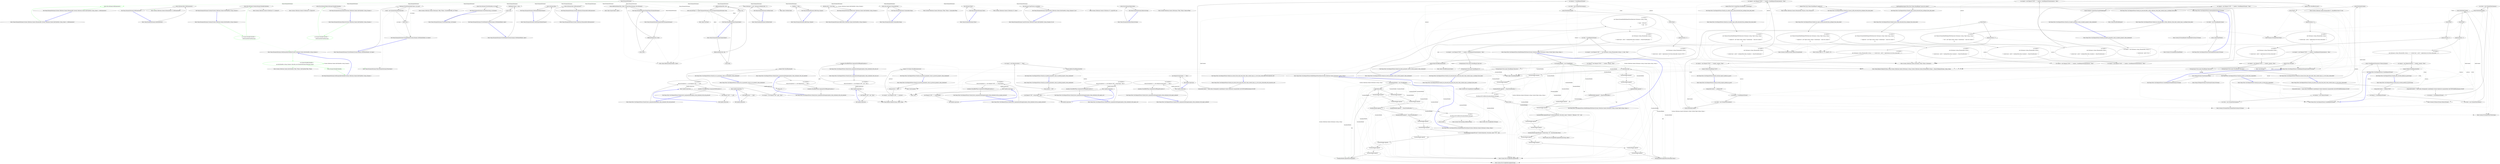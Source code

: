 digraph  {
d44 [label="return this.dictionary.GetEnumerator();", span="162-162", cluster="Nancy.DynamicDictionary.System.Collections.Generic.IEnumerable<System.Collections.Generic.KeyValuePair<string, object>>.GetEnumerator()", color=green, community=0];
d94 [label="Nancy.DynamicDictionary", span=""];
d43 [label="Entry Nancy.DynamicDictionary.System.Collections.Generic.IEnumerable<System.Collections.Generic.KeyValuePair<string, object>>.GetEnumerator()", span="160-160", cluster="Nancy.DynamicDictionary.System.Collections.Generic.IEnumerable<System.Collections.Generic.KeyValuePair<string, object>>.GetEnumerator()"];
d45 [label="Exit Nancy.DynamicDictionary.System.Collections.Generic.IEnumerable<System.Collections.Generic.KeyValuePair<string, object>>.GetEnumerator()", span="160-160", cluster="Nancy.DynamicDictionary.System.Collections.Generic.IEnumerable<System.Collections.Generic.KeyValuePair<string, object>>.GetEnumerator()"];
d24 [label="Entry System.Collections.Generic.IEnumerable<T>.GetEnumerator()", span="0-0", cluster="System.Collections.Generic.IEnumerable<T>.GetEnumerator()"];
d68 [label="var dynamicValueKeyValuePair =\r\n                GetDynamicKeyValuePair(item)", span="249-250", cluster="Nancy.DynamicDictionary.Contains(System.Collections.Generic.KeyValuePair<string, dynamic>)", color=green, community=0];
d67 [label="Entry Nancy.DynamicDictionary.Contains(System.Collections.Generic.KeyValuePair<string, dynamic>)", span="247-247", cluster="Nancy.DynamicDictionary.Contains(System.Collections.Generic.KeyValuePair<string, dynamic>)"];
d69 [label="return this.dictionary.Contains(dynamicValueKeyValuePair);", span="252-252", cluster="Nancy.DynamicDictionary.Contains(System.Collections.Generic.KeyValuePair<string, dynamic>)"];
d71 [label="Entry Nancy.DynamicDictionary.GetDynamicKeyValuePair(System.Collections.Generic.KeyValuePair<string, dynamic>)", span="306-306", cluster="Nancy.DynamicDictionary.GetDynamicKeyValuePair(System.Collections.Generic.KeyValuePair<string, dynamic>)"];
d82 [label="var dynamicValueKeyValuePair = \r\n                GetDynamicKeyValuePair(item)", span="291-292", cluster="Nancy.DynamicDictionary.Remove(System.Collections.Generic.KeyValuePair<string, dynamic>)", color=green, community=0];
d81 [label="Entry Nancy.DynamicDictionary.Remove(System.Collections.Generic.KeyValuePair<string, dynamic>)", span="289-289", cluster="Nancy.DynamicDictionary.Remove(System.Collections.Generic.KeyValuePair<string, dynamic>)"];
d83 [label="return this.dictionary.Remove(dynamicValueKeyValuePair);", span="294-294", cluster="Nancy.DynamicDictionary.Remove(System.Collections.Generic.KeyValuePair<string, dynamic>)"];
d86 [label="var dynamicValueKeyValuePair =\r\n                new KeyValuePair<string, dynamic>(item.Key, new DynamicDictionaryValue(item.Value))", span="308-309", cluster="Nancy.DynamicDictionary.GetDynamicKeyValuePair(System.Collections.Generic.KeyValuePair<string, dynamic>)", color=green, community=0];
d87 [label="return dynamicValueKeyValuePair;", span="310-310", cluster="Nancy.DynamicDictionary.GetDynamicKeyValuePair(System.Collections.Generic.KeyValuePair<string, dynamic>)", color=green, community=0];
d89 [label="Entry System.Collections.Generic.KeyValuePair<TKey, TValue>.KeyValuePair(TKey, TValue)", span="0-0", cluster="System.Collections.Generic.KeyValuePair<TKey, TValue>.KeyValuePair(TKey, TValue)"];
d17 [label="Entry Nancy.DynamicDictionaryValue.DynamicDictionaryValue(object)", span="15-15", cluster="Nancy.DynamicDictionaryValue.DynamicDictionaryValue(object)"];
d88 [label="Exit Nancy.DynamicDictionary.GetDynamicKeyValuePair(System.Collections.Generic.KeyValuePair<string, dynamic>)", span="306-306", cluster="Nancy.DynamicDictionary.GetDynamicKeyValuePair(System.Collections.Generic.KeyValuePair<string, dynamic>)"];
d8 [label="this[binder.Name] = value", span="48-48", cluster="Nancy.DynamicDictionary.TrySetMember(System.Dynamic.SetMemberBinder, object)"];
d12 [label="!dictionary.TryGetValue(binder.Name, out result)", span="59-59", cluster="Nancy.DynamicDictionary.TryGetMember(System.Dynamic.GetMemberBinder, out object)"];
d19 [label="return dictionary.Keys;", span="74-74", cluster="Nancy.DynamicDictionary.GetDynamicMemberNames()"];
d22 [label="return dictionary.Keys.GetEnumerator();", span="83-83", cluster="Nancy.DynamicDictionary.GetEnumerator()"];
d26 [label="return dictionary.Keys.GetEnumerator();", span="92-92", cluster="Nancy.DynamicDictionary.System.Collections.IEnumerable.GetEnumerator()"];
d31 [label="return ReferenceEquals(this, other) || Equals(other.dictionary, this.dictionary);", span="133-133", cluster="Nancy.DynamicDictionary.Equals(Nancy.DynamicDictionary)"];
d38 [label="ReferenceEquals(this, obj)", span="148-148", cluster="Nancy.DynamicDictionary.Equals(object)"];
d40 [label="return obj.GetType() == typeof (DynamicDictionary) && this.Equals((DynamicDictionary) obj);", span="153-153", cluster="Nancy.DynamicDictionary.Equals(object)"];
d47 [label="return (dictionary != null ? dictionary.GetHashCode() : 0);", span="171-171", cluster="Nancy.DynamicDictionary.GetHashCode()"];
d51 [label="this[key] = value", span="181-181", cluster="Nancy.DynamicDictionary.Add(string, dynamic)"];
d54 [label="this[item.Key] = item.Value", span="190-190", cluster="Nancy.DynamicDictionary.Add(System.Collections.Generic.KeyValuePair<string, dynamic>)"];
d57 [label="return this.dictionary.ContainsKey(key);", span="201-201", cluster="Nancy.DynamicDictionary.ContainsKey(string)"];
d61 [label="return this.dictionary.TryGetValue(key, out value);", span="221-221", cluster="Nancy.DynamicDictionary.TryGetValue(string, out dynamic)"];
d64 [label="this.dictionary.Clear()", span="229-229", cluster="Nancy.DynamicDictionary.Clear()"];
d74 [label="this.dictionary.CopyTo(array, arrayIndex)", span="262-262", cluster="Nancy.DynamicDictionary.CopyTo(System.Collections.Generic.KeyValuePair<string, dynamic>[], int)"];
d78 [label="return this.dictionary.Remove(key);", span="281-281", cluster="Nancy.DynamicDictionary.Remove(string)"];
d70 [label="Exit Nancy.DynamicDictionary.Contains(System.Collections.Generic.KeyValuePair<string, dynamic>)", span="247-247", cluster="Nancy.DynamicDictionary.Contains(System.Collections.Generic.KeyValuePair<string, dynamic>)"];
d72 [label="Entry System.Collections.Generic.ICollection<T>.Contains(T)", span="0-0", cluster="System.Collections.Generic.ICollection<T>.Contains(T)"];
d84 [label="Exit Nancy.DynamicDictionary.Remove(System.Collections.Generic.KeyValuePair<string, dynamic>)", span="289-289", cluster="Nancy.DynamicDictionary.Remove(System.Collections.Generic.KeyValuePair<string, dynamic>)"];
d85 [label="Entry System.Collections.Generic.ICollection<T>.Remove(T)", span="0-0", cluster="System.Collections.Generic.ICollection<T>.Remove(T)"];
d13 [label="result = new DynamicDictionaryValue(null)", span="61-61", cluster="Nancy.DynamicDictionary.TryGetMember(System.Dynamic.GetMemberBinder, out object)"];
d7 [label="Entry Nancy.DynamicDictionary.TrySetMember(System.Dynamic.SetMemberBinder, object)", span="46-46", cluster="Nancy.DynamicDictionary.TrySetMember(System.Dynamic.SetMemberBinder, object)"];
d9 [label="return true;", span="49-49", cluster="Nancy.DynamicDictionary.TrySetMember(System.Dynamic.SetMemberBinder, object)"];
d11 [label="Entry Nancy.DynamicDictionary.TryGetMember(System.Dynamic.GetMemberBinder, out object)", span="57-57", cluster="Nancy.DynamicDictionary.TryGetMember(System.Dynamic.GetMemberBinder, out object)"];
d14 [label="return true;", span="64-64", cluster="Nancy.DynamicDictionary.TryGetMember(System.Dynamic.GetMemberBinder, out object)"];
d16 [label="Entry System.Collections.Generic.IDictionary<TKey, TValue>.TryGetValue(TKey, out TValue)", span="0-0", cluster="System.Collections.Generic.IDictionary<TKey, TValue>.TryGetValue(TKey, out TValue)"];
d15 [label="Exit Nancy.DynamicDictionary.TryGetMember(System.Dynamic.GetMemberBinder, out object)", span="57-57", cluster="Nancy.DynamicDictionary.TryGetMember(System.Dynamic.GetMemberBinder, out object)"];
d18 [label="Entry Nancy.DynamicDictionary.GetDynamicMemberNames()", span="72-72", cluster="Nancy.DynamicDictionary.GetDynamicMemberNames()"];
d20 [label="Exit Nancy.DynamicDictionary.GetDynamicMemberNames()", span="72-72", cluster="Nancy.DynamicDictionary.GetDynamicMemberNames()"];
d21 [label="Entry Nancy.DynamicDictionary.GetEnumerator()", span="81-81", cluster="Nancy.DynamicDictionary.GetEnumerator()"];
d23 [label="Exit Nancy.DynamicDictionary.GetEnumerator()", span="81-81", cluster="Nancy.DynamicDictionary.GetEnumerator()"];
d25 [label="Entry Nancy.DynamicDictionary.System.Collections.IEnumerable.GetEnumerator()", span="90-90", cluster="Nancy.DynamicDictionary.System.Collections.IEnumerable.GetEnumerator()"];
d27 [label="Exit Nancy.DynamicDictionary.System.Collections.IEnumerable.GetEnumerator()", span="90-90", cluster="Nancy.DynamicDictionary.System.Collections.IEnumerable.GetEnumerator()"];
d28 [label="Entry Nancy.DynamicDictionary.Equals(Nancy.DynamicDictionary)", span="126-126", cluster="Nancy.DynamicDictionary.Equals(Nancy.DynamicDictionary)"];
d29 [label="ReferenceEquals(null, other)", span="128-128", cluster="Nancy.DynamicDictionary.Equals(Nancy.DynamicDictionary)"];
d32 [label="Exit Nancy.DynamicDictionary.Equals(Nancy.DynamicDictionary)", span="126-126", cluster="Nancy.DynamicDictionary.Equals(Nancy.DynamicDictionary)"];
d33 [label="Entry object.ReferenceEquals(object, object)", span="0-0", cluster="object.ReferenceEquals(object, object)"];
d34 [label="Entry object.Equals(object, object)", span="0-0", cluster="object.Equals(object, object)"];
d35 [label="Entry Nancy.DynamicDictionary.Equals(object)", span="141-141", cluster="Nancy.DynamicDictionary.Equals(object)"];
d36 [label="ReferenceEquals(null, obj)", span="143-143", cluster="Nancy.DynamicDictionary.Equals(object)"];
d39 [label="return true;", span="150-150", cluster="Nancy.DynamicDictionary.Equals(object)"];
d41 [label="Exit Nancy.DynamicDictionary.Equals(object)", span="141-141", cluster="Nancy.DynamicDictionary.Equals(object)"];
d42 [label="Entry object.GetType()", span="0-0", cluster="object.GetType()"];
d46 [label="Entry Nancy.DynamicDictionary.GetHashCode()", span="169-169", cluster="Nancy.DynamicDictionary.GetHashCode()"];
d48 [label="Exit Nancy.DynamicDictionary.GetHashCode()", span="169-169", cluster="Nancy.DynamicDictionary.GetHashCode()"];
d49 [label="Entry object.GetHashCode()", span="0-0", cluster="object.GetHashCode()"];
d50 [label="Entry Nancy.DynamicDictionary.Add(string, dynamic)", span="179-179", cluster="Nancy.DynamicDictionary.Add(string, dynamic)"];
d52 [label="Exit Nancy.DynamicDictionary.Add(string, dynamic)", span="179-179", cluster="Nancy.DynamicDictionary.Add(string, dynamic)"];
d53 [label="Entry Nancy.DynamicDictionary.Add(System.Collections.Generic.KeyValuePair<string, dynamic>)", span="188-188", cluster="Nancy.DynamicDictionary.Add(System.Collections.Generic.KeyValuePair<string, dynamic>)"];
d55 [label="Exit Nancy.DynamicDictionary.Add(System.Collections.Generic.KeyValuePair<string, dynamic>)", span="188-188", cluster="Nancy.DynamicDictionary.Add(System.Collections.Generic.KeyValuePair<string, dynamic>)"];
d56 [label="Entry Nancy.DynamicDictionary.ContainsKey(string)", span="199-199", cluster="Nancy.DynamicDictionary.ContainsKey(string)"];
d58 [label="Exit Nancy.DynamicDictionary.ContainsKey(string)", span="199-199", cluster="Nancy.DynamicDictionary.ContainsKey(string)"];
d59 [label="Entry System.Collections.Generic.IDictionary<TKey, TValue>.ContainsKey(TKey)", span="0-0", cluster="System.Collections.Generic.IDictionary<TKey, TValue>.ContainsKey(TKey)"];
d60 [label="Entry Nancy.DynamicDictionary.TryGetValue(string, out dynamic)", span="219-219", cluster="Nancy.DynamicDictionary.TryGetValue(string, out dynamic)"];
d62 [label="Exit Nancy.DynamicDictionary.TryGetValue(string, out dynamic)", span="219-219", cluster="Nancy.DynamicDictionary.TryGetValue(string, out dynamic)"];
d63 [label="Entry Nancy.DynamicDictionary.Clear()", span="227-227", cluster="Nancy.DynamicDictionary.Clear()"];
d65 [label="Exit Nancy.DynamicDictionary.Clear()", span="227-227", cluster="Nancy.DynamicDictionary.Clear()"];
d66 [label="Entry System.Collections.Generic.ICollection<T>.Clear()", span="0-0", cluster="System.Collections.Generic.ICollection<T>.Clear()"];
d73 [label="Entry Nancy.DynamicDictionary.CopyTo(System.Collections.Generic.KeyValuePair<string, dynamic>[], int)", span="260-260", cluster="Nancy.DynamicDictionary.CopyTo(System.Collections.Generic.KeyValuePair<string, dynamic>[], int)"];
d75 [label="Exit Nancy.DynamicDictionary.CopyTo(System.Collections.Generic.KeyValuePair<string, dynamic>[], int)", span="260-260", cluster="Nancy.DynamicDictionary.CopyTo(System.Collections.Generic.KeyValuePair<string, dynamic>[], int)"];
d76 [label="Entry System.Collections.Generic.ICollection<T>.CopyTo(T[], int)", span="0-0", cluster="System.Collections.Generic.ICollection<T>.CopyTo(T[], int)"];
d77 [label="Entry Nancy.DynamicDictionary.Remove(string)", span="279-279", cluster="Nancy.DynamicDictionary.Remove(string)"];
d79 [label="Exit Nancy.DynamicDictionary.Remove(string)", span="279-279", cluster="Nancy.DynamicDictionary.Remove(string)"];
d80 [label="Entry System.Collections.Generic.IDictionary<TKey, TValue>.Remove(TKey)", span="0-0", cluster="System.Collections.Generic.IDictionary<TKey, TValue>.Remove(TKey)"];
d10 [label="Exit Nancy.DynamicDictionary.TrySetMember(System.Dynamic.SetMemberBinder, object)", span="46-46", cluster="Nancy.DynamicDictionary.TrySetMember(System.Dynamic.SetMemberBinder, object)"];
d30 [label="return false;", span="130-130", cluster="Nancy.DynamicDictionary.Equals(Nancy.DynamicDictionary)"];
d37 [label="return false;", span="145-145", cluster="Nancy.DynamicDictionary.Equals(object)"];
m0_29 [label="Entry Nancy.Tests.Unit.RequestFixture.Should_throw_argumentoutofrangeexception_when_initialized_with_null_method()", span="60-60", cluster="Nancy.Tests.Unit.RequestFixture.Should_throw_argumentoutofrangeexception_when_initialized_with_null_method()", file="DynamicDictionaryFixture.cs"];
m0_30 [label="var exception =\r\n                Record.Exception(() => new Request(null, ''/'', ''http''))", span="63-64", cluster="Nancy.Tests.Unit.RequestFixture.Should_throw_argumentoutofrangeexception_when_initialized_with_null_method()", file="DynamicDictionaryFixture.cs"];
m0_31 [label="exception.ShouldBeOfType<ArgumentOutOfRangeException>()", span="67-67", cluster="Nancy.Tests.Unit.RequestFixture.Should_throw_argumentoutofrangeexception_when_initialized_with_null_method()", file="DynamicDictionaryFixture.cs"];
m0_32 [label="Exit Nancy.Tests.Unit.RequestFixture.Should_throw_argumentoutofrangeexception_when_initialized_with_null_method()", span="60-60", cluster="Nancy.Tests.Unit.RequestFixture.Should_throw_argumentoutofrangeexception_when_initialized_with_null_method()", file="DynamicDictionaryFixture.cs"];
m0_38 [label="Entry Nancy.Request.Request(string, string, string)", span="27-27", cluster="Nancy.Request.Request(string, string, string)", file="DynamicDictionaryFixture.cs"];
m0_46 [label="Entry Nancy.Tests.Unit.RequestFixture.Should_throw_argumentoutofrangeexception_when_initialized_with_null_uri()", span="82-82", cluster="Nancy.Tests.Unit.RequestFixture.Should_throw_argumentoutofrangeexception_when_initialized_with_null_uri()", file="DynamicDictionaryFixture.cs"];
m0_47 [label="var exception =\r\n                Record.Exception(() => new Request(''GET'', null, ''http''))", span="85-86", cluster="Nancy.Tests.Unit.RequestFixture.Should_throw_argumentoutofrangeexception_when_initialized_with_null_uri()", file="DynamicDictionaryFixture.cs"];
m0_48 [label="exception.ShouldBeOfType<ArgumentOutOfRangeException>()", span="89-89", cluster="Nancy.Tests.Unit.RequestFixture.Should_throw_argumentoutofrangeexception_when_initialized_with_null_uri()", file="DynamicDictionaryFixture.cs"];
m0_49 [label="Exit Nancy.Tests.Unit.RequestFixture.Should_throw_argumentoutofrangeexception_when_initialized_with_null_uri()", span="82-82", cluster="Nancy.Tests.Unit.RequestFixture.Should_throw_argumentoutofrangeexception_when_initialized_with_null_uri()", file="DynamicDictionaryFixture.cs"];
m0_60 [label="Entry Nancy.Tests.Unit.RequestFixture.Should_set_method_parameter_value_to_method_property_when_initialized()", span="104-104", cluster="Nancy.Tests.Unit.RequestFixture.Should_set_method_parameter_value_to_method_property_when_initialized()", file="DynamicDictionaryFixture.cs"];
m0_61 [label="string method = ''GET''", span="107-107", cluster="Nancy.Tests.Unit.RequestFixture.Should_set_method_parameter_value_to_method_property_when_initialized()", file="DynamicDictionaryFixture.cs"];
m0_62 [label="var request = new Request(method, ''/'', ''http'')", span="110-110", cluster="Nancy.Tests.Unit.RequestFixture.Should_set_method_parameter_value_to_method_property_when_initialized()", file="DynamicDictionaryFixture.cs"];
m0_63 [label="request.Method.ShouldEqual(method)", span="113-113", cluster="Nancy.Tests.Unit.RequestFixture.Should_set_method_parameter_value_to_method_property_when_initialized()", file="DynamicDictionaryFixture.cs"];
m0_64 [label="Exit Nancy.Tests.Unit.RequestFixture.Should_set_method_parameter_value_to_method_property_when_initialized()", span="104-104", cluster="Nancy.Tests.Unit.RequestFixture.Should_set_method_parameter_value_to_method_property_when_initialized()", file="DynamicDictionaryFixture.cs"];
m0_130 [label="Entry Nancy.Tests.Unit.RequestFixture.Should_set_name_on_file_extracted_from_multipart_form_data_body()", span="278-278", cluster="Nancy.Tests.Unit.RequestFixture.Should_set_name_on_file_extracted_from_multipart_form_data_body()", file="DynamicDictionaryFixture.cs"];
m0_131 [label="var memory =\r\n                new MemoryStream(BuildMultipartFileValues(new Dictionary<string, Tuple<string, string>>\r\n                {\r\n                    { ''sample.txt'', new Tuple<string, string>(''content/type'', ''some test content'')}\r\n                }))", span="281-285", cluster="Nancy.Tests.Unit.RequestFixture.Should_set_name_on_file_extracted_from_multipart_form_data_body()", file="DynamicDictionaryFixture.cs"];
m0_132 [label="var headers =\r\n                new Dictionary<string, IEnumerable<string>>\r\n                {\r\n                    { ''content-type'', new[] { ''multipart/form-data; boundary=----NancyFormBoundary'' } }\r\n                }", span="287-291", cluster="Nancy.Tests.Unit.RequestFixture.Should_set_name_on_file_extracted_from_multipart_form_data_body()", file="DynamicDictionaryFixture.cs"];
m0_133 [label="var request = new Request(''POST'', ''/'', headers, CreateRequestStream(memory), ''http'')", span="294-294", cluster="Nancy.Tests.Unit.RequestFixture.Should_set_name_on_file_extracted_from_multipart_form_data_body()", file="DynamicDictionaryFixture.cs"];
m0_134 [label="request.Files.First().Name.ShouldEqual(''sample.txt'')", span="297-297", cluster="Nancy.Tests.Unit.RequestFixture.Should_set_name_on_file_extracted_from_multipart_form_data_body()", file="DynamicDictionaryFixture.cs"];
m0_135 [label="Exit Nancy.Tests.Unit.RequestFixture.Should_set_name_on_file_extracted_from_multipart_form_data_body()", span="278-278", cluster="Nancy.Tests.Unit.RequestFixture.Should_set_name_on_file_extracted_from_multipart_form_data_body()", file="DynamicDictionaryFixture.cs"];
m0_208 [label="Entry System.Text.StringBuilder.Append(string)", span="0-0", cluster="System.Text.StringBuilder.Append(string)", file="DynamicDictionaryFixture.cs"];
m0_16 [label="Entry Nancy.Request.Request(string, string, System.Collections.Generic.IDictionary<string, System.Collections.Generic.IEnumerable<string>>, Nancy.IO.RequestStream, string, string)", span="41-41", cluster="Nancy.Request.Request(string, string, System.Collections.Generic.IDictionary<string, System.Collections.Generic.IEnumerable<string>>, Nancy.IO.RequestStream, string, string)", file="DynamicDictionaryFixture.cs"];
m0_114 [label="Entry Nancy.Tests.Unit.RequestFixture.Should_set_extracted_files_to_files_collection_when_body_content_type_is_multipart_form_data()", span="232-232", cluster="Nancy.Tests.Unit.RequestFixture.Should_set_extracted_files_to_files_collection_when_body_content_type_is_multipart_form_data()", file="DynamicDictionaryFixture.cs"];
m0_115 [label="var memory =\r\n                new MemoryStream(BuildMultipartFileValues(new Dictionary<string, Tuple<string, string>>\r\n                {\r\n                    { ''test'', new Tuple<string, string>(''content/type'', ''some test content'')}\r\n                }))", span="235-239", cluster="Nancy.Tests.Unit.RequestFixture.Should_set_extracted_files_to_files_collection_when_body_content_type_is_multipart_form_data()", file="DynamicDictionaryFixture.cs"];
m0_116 [label="var headers =\r\n                new Dictionary<string, IEnumerable<string>>\r\n                {\r\n                    { ''content-type'', new[] { ''multipart/form-data; boundary=----NancyFormBoundary'' } }\r\n                }", span="241-245", cluster="Nancy.Tests.Unit.RequestFixture.Should_set_extracted_files_to_files_collection_when_body_content_type_is_multipart_form_data()", file="DynamicDictionaryFixture.cs"];
m0_117 [label="var request = new Request(''POST'', ''/'', headers, CreateRequestStream(memory), ''http'')", span="248-248", cluster="Nancy.Tests.Unit.RequestFixture.Should_set_extracted_files_to_files_collection_when_body_content_type_is_multipart_form_data()", file="DynamicDictionaryFixture.cs"];
m0_118 [label="request.Files.ShouldHaveCount(1)", span="251-251", cluster="Nancy.Tests.Unit.RequestFixture.Should_set_extracted_files_to_files_collection_when_body_content_type_is_multipart_form_data()", file="DynamicDictionaryFixture.cs"];
m0_119 [label="Exit Nancy.Tests.Unit.RequestFixture.Should_set_extracted_files_to_files_collection_when_body_content_type_is_multipart_form_data()", span="232-232", cluster="Nancy.Tests.Unit.RequestFixture.Should_set_extracted_files_to_files_collection_when_body_content_type_is_multipart_form_data()", file="DynamicDictionaryFixture.cs"];
m0_81 [label="Entry object.ShouldBeSameAs(object)", span="115-115", cluster="object.ShouldBeSameAs(object)", file="DynamicDictionaryFixture.cs"];
m0_104 [label="Entry Nancy.Tests.Unit.RequestFixture.Should_set_extracted_form_data_from_body_when_content_type_is_multipart_form_data()", span="207-207", cluster="Nancy.Tests.Unit.RequestFixture.Should_set_extracted_form_data_from_body_when_content_type_is_multipart_form_data()", file="DynamicDictionaryFixture.cs"];
m0_105 [label="var memory =\r\n                new MemoryStream(BuildMultipartFormValues(new Dictionary<string, string>\r\n                {\r\n                    { ''name'', ''John Doe''},\r\n                    { ''age'', ''42''}\r\n                }))", span="210-215", cluster="Nancy.Tests.Unit.RequestFixture.Should_set_extracted_form_data_from_body_when_content_type_is_multipart_form_data()", file="DynamicDictionaryFixture.cs"];
m0_106 [label="var headers =\r\n                new Dictionary<string, IEnumerable<string>>\r\n                {\r\n                    { ''content-type'', new[] { ''multipart/form-data; boundary=----NancyFormBoundary'' } }\r\n                }", span="217-221", cluster="Nancy.Tests.Unit.RequestFixture.Should_set_extracted_form_data_from_body_when_content_type_is_multipart_form_data()", file="DynamicDictionaryFixture.cs"];
m0_107 [label="var request = new Request(''POST'', ''/'', headers, CreateRequestStream(memory), ''http'')", span="224-224", cluster="Nancy.Tests.Unit.RequestFixture.Should_set_extracted_form_data_from_body_when_content_type_is_multipart_form_data()", file="DynamicDictionaryFixture.cs"];
m0_108 [label="((string)request.Form.name).ShouldEqual(''John Doe'')", span="227-227", cluster="Nancy.Tests.Unit.RequestFixture.Should_set_extracted_form_data_from_body_when_content_type_is_multipart_form_data()", file="DynamicDictionaryFixture.cs"];
m0_109 [label="((string)request.Form.age).ShouldEqual(''42'')", span="228-228", cluster="Nancy.Tests.Unit.RequestFixture.Should_set_extracted_form_data_from_body_when_content_type_is_multipart_form_data()", file="DynamicDictionaryFixture.cs"];
m0_110 [label="Exit Nancy.Tests.Unit.RequestFixture.Should_set_extracted_form_data_from_body_when_content_type_is_multipart_form_data()", span="207-207", cluster="Nancy.Tests.Unit.RequestFixture.Should_set_extracted_form_data_from_body_when_content_type_is_multipart_form_data()", file="DynamicDictionaryFixture.cs"];
m0_111 [label="Entry System.IO.MemoryStream.MemoryStream(byte[])", span="0-0", cluster="System.IO.MemoryStream.MemoryStream(byte[])", file="DynamicDictionaryFixture.cs"];
m0_121 [label="Entry Nancy.Tests.Unit.RequestFixture.BuildMultipartFileValues(System.Collections.Generic.Dictionary<string, System.Tuple<string, string>>)", span="427-427", cluster="Nancy.Tests.Unit.RequestFixture.BuildMultipartFileValues(System.Collections.Generic.Dictionary<string, System.Tuple<string, string>>)", file="DynamicDictionaryFixture.cs"];
m0_212 [label="var boundaryBuilder = new StringBuilder()", span="429-429", cluster="Nancy.Tests.Unit.RequestFixture.BuildMultipartFileValues(System.Collections.Generic.Dictionary<string, System.Tuple<string, string>>)", file="DynamicDictionaryFixture.cs"];
m0_213 [label="formValues.Keys", span="431-431", cluster="Nancy.Tests.Unit.RequestFixture.BuildMultipartFileValues(System.Collections.Generic.Dictionary<string, System.Tuple<string, string>>)", file="DynamicDictionaryFixture.cs"];
m0_223 [label="boundaryBuilder.AppendFormat(''Content-Type: {0}'', formValues[key].Item1)", span="442-442", cluster="Nancy.Tests.Unit.RequestFixture.BuildMultipartFileValues(System.Collections.Generic.Dictionary<string, System.Tuple<string, string>>)", file="DynamicDictionaryFixture.cs"];
m0_228 [label="boundaryBuilder.Append(formValues[key].Item2)", span="447-447", cluster="Nancy.Tests.Unit.RequestFixture.BuildMultipartFileValues(System.Collections.Generic.Dictionary<string, System.Tuple<string, string>>)", file="DynamicDictionaryFixture.cs"];
m0_214 [label="boundaryBuilder.Append('\r')", span="433-433", cluster="Nancy.Tests.Unit.RequestFixture.BuildMultipartFileValues(System.Collections.Generic.Dictionary<string, System.Tuple<string, string>>)", file="DynamicDictionaryFixture.cs"];
m0_215 [label="boundaryBuilder.Append('\n')", span="434-434", cluster="Nancy.Tests.Unit.RequestFixture.BuildMultipartFileValues(System.Collections.Generic.Dictionary<string, System.Tuple<string, string>>)", file="DynamicDictionaryFixture.cs"];
m0_216 [label="boundaryBuilder.Append(''--'')", span="435-435", cluster="Nancy.Tests.Unit.RequestFixture.BuildMultipartFileValues(System.Collections.Generic.Dictionary<string, System.Tuple<string, string>>)", file="DynamicDictionaryFixture.cs"];
m0_217 [label="boundaryBuilder.Append(''----NancyFormBoundary'')", span="436-436", cluster="Nancy.Tests.Unit.RequestFixture.BuildMultipartFileValues(System.Collections.Generic.Dictionary<string, System.Tuple<string, string>>)", file="DynamicDictionaryFixture.cs"];
m0_218 [label="boundaryBuilder.Append('\r')", span="437-437", cluster="Nancy.Tests.Unit.RequestFixture.BuildMultipartFileValues(System.Collections.Generic.Dictionary<string, System.Tuple<string, string>>)", file="DynamicDictionaryFixture.cs"];
m0_219 [label="boundaryBuilder.Append('\n')", span="438-438", cluster="Nancy.Tests.Unit.RequestFixture.BuildMultipartFileValues(System.Collections.Generic.Dictionary<string, System.Tuple<string, string>>)", file="DynamicDictionaryFixture.cs"];
m0_220 [label="boundaryBuilder.AppendFormat(''Content-Disposition: form-data; name=\''whatever\''; filename=\''{0}\'''', key)", span="439-439", cluster="Nancy.Tests.Unit.RequestFixture.BuildMultipartFileValues(System.Collections.Generic.Dictionary<string, System.Tuple<string, string>>)", file="DynamicDictionaryFixture.cs"];
m0_221 [label="boundaryBuilder.Append('\r')", span="440-440", cluster="Nancy.Tests.Unit.RequestFixture.BuildMultipartFileValues(System.Collections.Generic.Dictionary<string, System.Tuple<string, string>>)", file="DynamicDictionaryFixture.cs"];
m0_222 [label="boundaryBuilder.Append('\n')", span="441-441", cluster="Nancy.Tests.Unit.RequestFixture.BuildMultipartFileValues(System.Collections.Generic.Dictionary<string, System.Tuple<string, string>>)", file="DynamicDictionaryFixture.cs"];
m0_224 [label="boundaryBuilder.Append('\r')", span="443-443", cluster="Nancy.Tests.Unit.RequestFixture.BuildMultipartFileValues(System.Collections.Generic.Dictionary<string, System.Tuple<string, string>>)", file="DynamicDictionaryFixture.cs"];
m0_225 [label="boundaryBuilder.Append('\n')", span="444-444", cluster="Nancy.Tests.Unit.RequestFixture.BuildMultipartFileValues(System.Collections.Generic.Dictionary<string, System.Tuple<string, string>>)", file="DynamicDictionaryFixture.cs"];
m0_226 [label="boundaryBuilder.Append('\r')", span="445-445", cluster="Nancy.Tests.Unit.RequestFixture.BuildMultipartFileValues(System.Collections.Generic.Dictionary<string, System.Tuple<string, string>>)", file="DynamicDictionaryFixture.cs"];
m0_227 [label="boundaryBuilder.Append('\n')", span="446-446", cluster="Nancy.Tests.Unit.RequestFixture.BuildMultipartFileValues(System.Collections.Generic.Dictionary<string, System.Tuple<string, string>>)", file="DynamicDictionaryFixture.cs"];
m0_229 [label="boundaryBuilder.Append('\r')", span="450-450", cluster="Nancy.Tests.Unit.RequestFixture.BuildMultipartFileValues(System.Collections.Generic.Dictionary<string, System.Tuple<string, string>>)", file="DynamicDictionaryFixture.cs"];
m0_230 [label="boundaryBuilder.Append('\n')", span="451-451", cluster="Nancy.Tests.Unit.RequestFixture.BuildMultipartFileValues(System.Collections.Generic.Dictionary<string, System.Tuple<string, string>>)", file="DynamicDictionaryFixture.cs"];
m0_231 [label="boundaryBuilder.Append(''------NancyFormBoundary--'')", span="452-452", cluster="Nancy.Tests.Unit.RequestFixture.BuildMultipartFileValues(System.Collections.Generic.Dictionary<string, System.Tuple<string, string>>)", file="DynamicDictionaryFixture.cs"];
m0_232 [label="var bytes =\r\n                Encoding.ASCII.GetBytes(boundaryBuilder.ToString())", span="454-455", cluster="Nancy.Tests.Unit.RequestFixture.BuildMultipartFileValues(System.Collections.Generic.Dictionary<string, System.Tuple<string, string>>)", file="DynamicDictionaryFixture.cs"];
m0_233 [label="return bytes;", span="457-457", cluster="Nancy.Tests.Unit.RequestFixture.BuildMultipartFileValues(System.Collections.Generic.Dictionary<string, System.Tuple<string, string>>)", file="DynamicDictionaryFixture.cs"];
m0_234 [label="Exit Nancy.Tests.Unit.RequestFixture.BuildMultipartFileValues(System.Collections.Generic.Dictionary<string, System.Tuple<string, string>>)", span="427-427", cluster="Nancy.Tests.Unit.RequestFixture.BuildMultipartFileValues(System.Collections.Generic.Dictionary<string, System.Tuple<string, string>>)", file="DynamicDictionaryFixture.cs"];
m0_17 [label="Entry object.ShouldEqual(object)", span="80-80", cluster="object.ShouldEqual(object)", file="DynamicDictionaryFixture.cs"];
m0_34 [label="Entry Unk.>", span="", cluster="Unk.>", file="DynamicDictionaryFixture.cs"];
m0_162 [label="Entry Nancy.Tests.Unit.RequestFixture.Should_throw_argumentnullexception_when_initialized_with_null_protocol()", span="353-353", cluster="Nancy.Tests.Unit.RequestFixture.Should_throw_argumentnullexception_when_initialized_with_null_protocol()", file="DynamicDictionaryFixture.cs"];
m0_163 [label="var exception =\r\n                Record.Exception(() => new Request(''GET'', ''/'', null))", span="356-357", cluster="Nancy.Tests.Unit.RequestFixture.Should_throw_argumentnullexception_when_initialized_with_null_protocol()", file="DynamicDictionaryFixture.cs"];
m0_164 [label="exception.ShouldBeOfType<ArgumentNullException>()", span="360-360", cluster="Nancy.Tests.Unit.RequestFixture.Should_throw_argumentnullexception_when_initialized_with_null_protocol()", file="DynamicDictionaryFixture.cs"];
m0_165 [label="Exit Nancy.Tests.Unit.RequestFixture.Should_throw_argumentnullexception_when_initialized_with_null_protocol()", span="353-353", cluster="Nancy.Tests.Unit.RequestFixture.Should_throw_argumentnullexception_when_initialized_with_null_protocol()", file="DynamicDictionaryFixture.cs"];
m0_206 [label="Entry System.Text.StringBuilder.StringBuilder()", span="0-0", cluster="System.Text.StringBuilder.StringBuilder()", file="DynamicDictionaryFixture.cs"];
m0_11 [label="Entry Nancy.Tests.Unit.RequestFixture.CreateRequestStream()", span="387-387", cluster="Nancy.Tests.Unit.RequestFixture.CreateRequestStream()", file="DynamicDictionaryFixture.cs"];
m0_181 [label="return CreateRequestStream(new MemoryStream());", span="389-389", cluster="Nancy.Tests.Unit.RequestFixture.CreateRequestStream()", file="DynamicDictionaryFixture.cs"];
m0_182 [label="Exit Nancy.Tests.Unit.RequestFixture.CreateRequestStream()", span="387-387", cluster="Nancy.Tests.Unit.RequestFixture.CreateRequestStream()", file="DynamicDictionaryFixture.cs"];
m0_122 [label="Entry System.Collections.Generic.IEnumerable<T>.ShouldHaveCount<T>(int)", span="65-65", cluster="System.Collections.Generic.IEnumerable<T>.ShouldHaveCount<T>(int)", file="DynamicDictionaryFixture.cs"];
m0_142 [label="Entry Nancy.Tests.Unit.RequestFixture.GetStringValue(System.IO.Stream)", span="323-323", cluster="Nancy.Tests.Unit.RequestFixture.GetStringValue(System.IO.Stream)", file="DynamicDictionaryFixture.cs"];
m0_143 [label="var reader = new StreamReader(stream)", span="325-325", cluster="Nancy.Tests.Unit.RequestFixture.GetStringValue(System.IO.Stream)", file="DynamicDictionaryFixture.cs"];
m0_144 [label="return reader.ReadToEnd();", span="326-326", cluster="Nancy.Tests.Unit.RequestFixture.GetStringValue(System.IO.Stream)", file="DynamicDictionaryFixture.cs"];
m0_145 [label="Exit Nancy.Tests.Unit.RequestFixture.GetStringValue(System.IO.Stream)", span="323-323", cluster="Nancy.Tests.Unit.RequestFixture.GetStringValue(System.IO.Stream)", file="DynamicDictionaryFixture.cs"];
m0_210 [label="Entry System.Text.StringBuilder.ToString()", span="0-0", cluster="System.Text.StringBuilder.ToString()", file="DynamicDictionaryFixture.cs"];
m0_93 [label="Entry Nancy.Tests.Unit.RequestFixture.Should_set_extract_form_data_from_body_when_content_type_is_x_www_form_urlencoded_with_character_set()", span="183-183", cluster="Nancy.Tests.Unit.RequestFixture.Should_set_extract_form_data_from_body_when_content_type_is_x_www_form_urlencoded_with_character_set()", file="DynamicDictionaryFixture.cs"];
m0_94 [label="string bodyContent = ''name=John+Doe&gender=male&family=5&city=kent&city=miami&other=abc%0D%0Adef&nickname=J%26D''", span="186-186", cluster="Nancy.Tests.Unit.RequestFixture.Should_set_extract_form_data_from_body_when_content_type_is_x_www_form_urlencoded_with_character_set()", file="DynamicDictionaryFixture.cs"];
m0_95 [label="var memory = CreateRequestStream()", span="187-187", cluster="Nancy.Tests.Unit.RequestFixture.Should_set_extract_form_data_from_body_when_content_type_is_x_www_form_urlencoded_with_character_set()", file="DynamicDictionaryFixture.cs"];
m0_97 [label="writer.Write(bodyContent)", span="189-189", cluster="Nancy.Tests.Unit.RequestFixture.Should_set_extract_form_data_from_body_when_content_type_is_x_www_form_urlencoded_with_character_set()", file="DynamicDictionaryFixture.cs"];
m0_96 [label="var writer = new StreamWriter(memory)", span="188-188", cluster="Nancy.Tests.Unit.RequestFixture.Should_set_extract_form_data_from_body_when_content_type_is_x_www_form_urlencoded_with_character_set()", file="DynamicDictionaryFixture.cs"];
m0_99 [label="memory.Position = 0", span="191-191", cluster="Nancy.Tests.Unit.RequestFixture.Should_set_extract_form_data_from_body_when_content_type_is_x_www_form_urlencoded_with_character_set()", file="DynamicDictionaryFixture.cs"];
m0_101 [label="var request = new Request(''POST'', ''/'', headers, memory, ''http'')", span="200-200", cluster="Nancy.Tests.Unit.RequestFixture.Should_set_extract_form_data_from_body_when_content_type_is_x_www_form_urlencoded_with_character_set()", file="DynamicDictionaryFixture.cs"];
m0_98 [label="writer.Flush()", span="190-190", cluster="Nancy.Tests.Unit.RequestFixture.Should_set_extract_form_data_from_body_when_content_type_is_x_www_form_urlencoded_with_character_set()", file="DynamicDictionaryFixture.cs"];
m0_100 [label="var headers =\r\n                new Dictionary<string, IEnumerable<string>>\r\n                {\r\n                    { ''content-type'', new[] { ''application/x-www-form-urlencoded; charset=UTF-8'' } }\r\n                }", span="193-197", cluster="Nancy.Tests.Unit.RequestFixture.Should_set_extract_form_data_from_body_when_content_type_is_x_www_form_urlencoded_with_character_set()", file="DynamicDictionaryFixture.cs"];
m0_102 [label="((string)request.Form.name).ShouldEqual(''John Doe'')", span="203-203", cluster="Nancy.Tests.Unit.RequestFixture.Should_set_extract_form_data_from_body_when_content_type_is_x_www_form_urlencoded_with_character_set()", file="DynamicDictionaryFixture.cs"];
m0_103 [label="Exit Nancy.Tests.Unit.RequestFixture.Should_set_extract_form_data_from_body_when_content_type_is_x_www_form_urlencoded_with_character_set()", span="183-183", cluster="Nancy.Tests.Unit.RequestFixture.Should_set_extract_form_data_from_body_when_content_type_is_x_www_form_urlencoded_with_character_set()", file="DynamicDictionaryFixture.cs"];
m0_76 [label="Entry Nancy.Tests.Unit.RequestFixture.Should_set_body_parameter_value_to_body_property_when_initialized()", span="146-146", cluster="Nancy.Tests.Unit.RequestFixture.Should_set_body_parameter_value_to_body_property_when_initialized()", file="DynamicDictionaryFixture.cs"];
m0_77 [label="var body = CreateRequestStream()", span="149-149", cluster="Nancy.Tests.Unit.RequestFixture.Should_set_body_parameter_value_to_body_property_when_initialized()", file="DynamicDictionaryFixture.cs"];
m0_78 [label="var request = new Request(''GET'', ''/'', new Dictionary<string, IEnumerable<string>>(), body, ''http'')", span="152-152", cluster="Nancy.Tests.Unit.RequestFixture.Should_set_body_parameter_value_to_body_property_when_initialized()", file="DynamicDictionaryFixture.cs"];
m0_79 [label="request.Body.ShouldBeSameAs(body)", span="155-155", cluster="Nancy.Tests.Unit.RequestFixture.Should_set_body_parameter_value_to_body_property_when_initialized()", file="DynamicDictionaryFixture.cs"];
m0_80 [label="Exit Nancy.Tests.Unit.RequestFixture.Should_set_body_parameter_value_to_body_property_when_initialized()", span="146-146", cluster="Nancy.Tests.Unit.RequestFixture.Should_set_body_parameter_value_to_body_property_when_initialized()", file="DynamicDictionaryFixture.cs"];
m0_209 [label="Entry System.Text.StringBuilder.AppendFormat(string, object)", span="0-0", cluster="System.Text.StringBuilder.AppendFormat(string, object)", file="DynamicDictionaryFixture.cs"];
m0_161 [label="Entry Unk.ToString", span="", cluster="Unk.ToString", file="DynamicDictionaryFixture.cs"];
m0_12 [label="Entry System.IO.StreamWriter.StreamWriter(System.IO.Stream)", span="0-0", cluster="System.IO.StreamWriter.StreamWriter(System.IO.Stream)", file="DynamicDictionaryFixture.cs"];
m0_70 [label="Entry Nancy.Tests.Unit.RequestFixture.Should_set_header_parameter_value_to_header_property_when_initialized()", span="130-130", cluster="Nancy.Tests.Unit.RequestFixture.Should_set_header_parameter_value_to_header_property_when_initialized()", file="DynamicDictionaryFixture.cs"];
m0_71 [label="var headers = new Dictionary<string, IEnumerable<string>>()\r\n                {\r\n                    { ''content-type'', new[] {''foo''} }\r\n                }", span="133-136", cluster="Nancy.Tests.Unit.RequestFixture.Should_set_header_parameter_value_to_header_property_when_initialized()", file="DynamicDictionaryFixture.cs"];
m0_72 [label="var request = new Request(''GET'', ''/'', headers, CreateRequestStream(), ''http'')", span="139-139", cluster="Nancy.Tests.Unit.RequestFixture.Should_set_header_parameter_value_to_header_property_when_initialized()", file="DynamicDictionaryFixture.cs"];
m0_73 [label="request.Headers.ContentType.ShouldNotBeEmpty()", span="142-142", cluster="Nancy.Tests.Unit.RequestFixture.Should_set_header_parameter_value_to_header_property_when_initialized()", file="DynamicDictionaryFixture.cs"];
m0_74 [label="Exit Nancy.Tests.Unit.RequestFixture.Should_set_header_parameter_value_to_header_property_when_initialized()", span="130-130", cluster="Nancy.Tests.Unit.RequestFixture.Should_set_header_parameter_value_to_header_property_when_initialized()", file="DynamicDictionaryFixture.cs"];
m0_176 [label="Entry Nancy.Tests.Unit.RequestFixture.Should_set_protocol_parameter_value_to_protocol_property_when_initialized()", span="375-375", cluster="Nancy.Tests.Unit.RequestFixture.Should_set_protocol_parameter_value_to_protocol_property_when_initialized()", file="DynamicDictionaryFixture.cs"];
m0_177 [label="string protocol = ''http''", span="378-378", cluster="Nancy.Tests.Unit.RequestFixture.Should_set_protocol_parameter_value_to_protocol_property_when_initialized()", file="DynamicDictionaryFixture.cs"];
m0_178 [label="var request = new Request(''GET'', ''/'', protocol)", span="381-381", cluster="Nancy.Tests.Unit.RequestFixture.Should_set_protocol_parameter_value_to_protocol_property_when_initialized()", file="DynamicDictionaryFixture.cs"];
m0_179 [label="request.Url.Scheme.ShouldEqual(protocol)", span="384-384", cluster="Nancy.Tests.Unit.RequestFixture.Should_set_protocol_parameter_value_to_protocol_property_when_initialized()", file="DynamicDictionaryFixture.cs"];
m0_180 [label="Exit Nancy.Tests.Unit.RequestFixture.Should_set_protocol_parameter_value_to_protocol_property_when_initialized()", span="375-375", cluster="Nancy.Tests.Unit.RequestFixture.Should_set_protocol_parameter_value_to_protocol_property_when_initialized()", file="DynamicDictionaryFixture.cs"];
m0_15 [label="Entry System.Collections.Generic.Dictionary<TKey, TValue>.Dictionary()", span="0-0", cluster="System.Collections.Generic.Dictionary<TKey, TValue>.Dictionary()", file="DynamicDictionaryFixture.cs"];
m0_169 [label="Entry Nancy.Tests.Unit.RequestFixture.Should_throw_argumentoutofrangeexception_when_initialized_with_an_empty_protocol()", span="364-364", cluster="Nancy.Tests.Unit.RequestFixture.Should_throw_argumentoutofrangeexception_when_initialized_with_an_empty_protocol()", file="DynamicDictionaryFixture.cs"];
m0_170 [label="var exception =\r\n                Record.Exception(() => new Request(''GET'', ''/'', string.Empty))", span="367-368", cluster="Nancy.Tests.Unit.RequestFixture.Should_throw_argumentoutofrangeexception_when_initialized_with_an_empty_protocol()", file="DynamicDictionaryFixture.cs"];
m0_171 [label="exception.ShouldBeOfType<ArgumentOutOfRangeException>()", span="371-371", cluster="Nancy.Tests.Unit.RequestFixture.Should_throw_argumentoutofrangeexception_when_initialized_with_an_empty_protocol()", file="DynamicDictionaryFixture.cs"];
m0_172 [label="Exit Nancy.Tests.Unit.RequestFixture.Should_throw_argumentoutofrangeexception_when_initialized_with_an_empty_protocol()", span="364-364", cluster="Nancy.Tests.Unit.RequestFixture.Should_throw_argumentoutofrangeexception_when_initialized_with_an_empty_protocol()", file="DynamicDictionaryFixture.cs"];
m0_120 [label="Entry System.Tuple<T1, T2>.Tuple(T1, T2)", span="0-0", cluster="System.Tuple<T1, T2>.Tuple(T1, T2)", file="DynamicDictionaryFixture.cs"];
m0_207 [label="Entry System.Text.StringBuilder.Append(char)", span="0-0", cluster="System.Text.StringBuilder.Append(char)", file="DynamicDictionaryFixture.cs"];
m0_0 [label="Entry Nancy.Tests.Unit.RequestFixture.Should_override_request_method_on_post()", span="14-14", cluster="Nancy.Tests.Unit.RequestFixture.Should_override_request_method_on_post()", file="DynamicDictionaryFixture.cs"];
m0_1 [label="string bodyContent = ''_method=GET''", span="17-17", cluster="Nancy.Tests.Unit.RequestFixture.Should_override_request_method_on_post()", file="DynamicDictionaryFixture.cs"];
m0_2 [label="var memory = CreateRequestStream()", span="18-18", cluster="Nancy.Tests.Unit.RequestFixture.Should_override_request_method_on_post()", file="DynamicDictionaryFixture.cs"];
m0_4 [label="writer.Write(bodyContent)", span="20-20", cluster="Nancy.Tests.Unit.RequestFixture.Should_override_request_method_on_post()", file="DynamicDictionaryFixture.cs"];
m0_3 [label="var writer = new StreamWriter(memory)", span="19-19", cluster="Nancy.Tests.Unit.RequestFixture.Should_override_request_method_on_post()", file="DynamicDictionaryFixture.cs"];
m0_6 [label="memory.Position = 0", span="22-22", cluster="Nancy.Tests.Unit.RequestFixture.Should_override_request_method_on_post()", file="DynamicDictionaryFixture.cs"];
m0_8 [label="var request = new Request(''POST'', ''/'', headers, memory, ''http'')", span="28-28", cluster="Nancy.Tests.Unit.RequestFixture.Should_override_request_method_on_post()", file="DynamicDictionaryFixture.cs"];
m0_5 [label="writer.Flush()", span="21-21", cluster="Nancy.Tests.Unit.RequestFixture.Should_override_request_method_on_post()", file="DynamicDictionaryFixture.cs"];
m0_7 [label="var headers =\r\n                new Dictionary<string, IEnumerable<string>> { { ''content-type'', new[] { ''application/x-www-form-urlencoded'' } } }", span="24-25", cluster="Nancy.Tests.Unit.RequestFixture.Should_override_request_method_on_post()", file="DynamicDictionaryFixture.cs"];
m0_9 [label="request.Method.ShouldEqual(''GET'')", span="31-31", cluster="Nancy.Tests.Unit.RequestFixture.Should_override_request_method_on_post()", file="DynamicDictionaryFixture.cs"];
m0_10 [label="Exit Nancy.Tests.Unit.RequestFixture.Should_override_request_method_on_post()", span="14-14", cluster="Nancy.Tests.Unit.RequestFixture.Should_override_request_method_on_post()", file="DynamicDictionaryFixture.cs"];
m0_113 [label="Entry Nancy.Tests.Unit.RequestFixture.CreateRequestStream(System.IO.Stream)", span="392-392", cluster="Nancy.Tests.Unit.RequestFixture.CreateRequestStream(System.IO.Stream)", file="DynamicDictionaryFixture.cs"];
m0_183 [label="return RequestStream.FromStream(stream);", span="394-394", cluster="Nancy.Tests.Unit.RequestFixture.CreateRequestStream(System.IO.Stream)", file="DynamicDictionaryFixture.cs"];
m0_184 [label="Exit Nancy.Tests.Unit.RequestFixture.CreateRequestStream(System.IO.Stream)", span="392-392", cluster="Nancy.Tests.Unit.RequestFixture.CreateRequestStream(System.IO.Stream)", file="DynamicDictionaryFixture.cs"];
m0_112 [label="Entry Nancy.Tests.Unit.RequestFixture.BuildMultipartFormValues(System.Collections.Generic.Dictionary<string, string>)", span="397-397", cluster="Nancy.Tests.Unit.RequestFixture.BuildMultipartFormValues(System.Collections.Generic.Dictionary<string, string>)", file="DynamicDictionaryFixture.cs"];
m0_186 [label="var boundaryBuilder = new StringBuilder()", span="399-399", cluster="Nancy.Tests.Unit.RequestFixture.BuildMultipartFormValues(System.Collections.Generic.Dictionary<string, string>)", file="DynamicDictionaryFixture.cs"];
m0_187 [label="formValues.Keys", span="401-401", cluster="Nancy.Tests.Unit.RequestFixture.BuildMultipartFormValues(System.Collections.Generic.Dictionary<string, string>)", file="DynamicDictionaryFixture.cs"];
m0_199 [label="boundaryBuilder.Append(formValues[key])", span="414-414", cluster="Nancy.Tests.Unit.RequestFixture.BuildMultipartFormValues(System.Collections.Generic.Dictionary<string, string>)", file="DynamicDictionaryFixture.cs"];
m0_188 [label="boundaryBuilder.Append('\r')", span="403-403", cluster="Nancy.Tests.Unit.RequestFixture.BuildMultipartFormValues(System.Collections.Generic.Dictionary<string, string>)", file="DynamicDictionaryFixture.cs"];
m0_189 [label="boundaryBuilder.Append('\n')", span="404-404", cluster="Nancy.Tests.Unit.RequestFixture.BuildMultipartFormValues(System.Collections.Generic.Dictionary<string, string>)", file="DynamicDictionaryFixture.cs"];
m0_190 [label="boundaryBuilder.Append(''--'')", span="405-405", cluster="Nancy.Tests.Unit.RequestFixture.BuildMultipartFormValues(System.Collections.Generic.Dictionary<string, string>)", file="DynamicDictionaryFixture.cs"];
m0_191 [label="boundaryBuilder.Append(''----NancyFormBoundary'')", span="406-406", cluster="Nancy.Tests.Unit.RequestFixture.BuildMultipartFormValues(System.Collections.Generic.Dictionary<string, string>)", file="DynamicDictionaryFixture.cs"];
m0_192 [label="boundaryBuilder.Append('\r')", span="407-407", cluster="Nancy.Tests.Unit.RequestFixture.BuildMultipartFormValues(System.Collections.Generic.Dictionary<string, string>)", file="DynamicDictionaryFixture.cs"];
m0_193 [label="boundaryBuilder.Append('\n')", span="408-408", cluster="Nancy.Tests.Unit.RequestFixture.BuildMultipartFormValues(System.Collections.Generic.Dictionary<string, string>)", file="DynamicDictionaryFixture.cs"];
m0_194 [label="boundaryBuilder.AppendFormat(''Content-Disposition: form-data; name=\''{0}\'''', key)", span="409-409", cluster="Nancy.Tests.Unit.RequestFixture.BuildMultipartFormValues(System.Collections.Generic.Dictionary<string, string>)", file="DynamicDictionaryFixture.cs"];
m0_195 [label="boundaryBuilder.Append('\r')", span="410-410", cluster="Nancy.Tests.Unit.RequestFixture.BuildMultipartFormValues(System.Collections.Generic.Dictionary<string, string>)", file="DynamicDictionaryFixture.cs"];
m0_196 [label="boundaryBuilder.Append('\n')", span="411-411", cluster="Nancy.Tests.Unit.RequestFixture.BuildMultipartFormValues(System.Collections.Generic.Dictionary<string, string>)", file="DynamicDictionaryFixture.cs"];
m0_197 [label="boundaryBuilder.Append('\r')", span="412-412", cluster="Nancy.Tests.Unit.RequestFixture.BuildMultipartFormValues(System.Collections.Generic.Dictionary<string, string>)", file="DynamicDictionaryFixture.cs"];
m0_198 [label="boundaryBuilder.Append('\n')", span="413-413", cluster="Nancy.Tests.Unit.RequestFixture.BuildMultipartFormValues(System.Collections.Generic.Dictionary<string, string>)", file="DynamicDictionaryFixture.cs"];
m0_200 [label="boundaryBuilder.Append('\r')", span="417-417", cluster="Nancy.Tests.Unit.RequestFixture.BuildMultipartFormValues(System.Collections.Generic.Dictionary<string, string>)", file="DynamicDictionaryFixture.cs"];
m0_201 [label="boundaryBuilder.Append('\n')", span="418-418", cluster="Nancy.Tests.Unit.RequestFixture.BuildMultipartFormValues(System.Collections.Generic.Dictionary<string, string>)", file="DynamicDictionaryFixture.cs"];
m0_202 [label="boundaryBuilder.Append(''------NancyFormBoundary--'')", span="419-419", cluster="Nancy.Tests.Unit.RequestFixture.BuildMultipartFormValues(System.Collections.Generic.Dictionary<string, string>)", file="DynamicDictionaryFixture.cs"];
m0_203 [label="var bytes =\r\n                Encoding.ASCII.GetBytes(boundaryBuilder.ToString())", span="421-422", cluster="Nancy.Tests.Unit.RequestFixture.BuildMultipartFormValues(System.Collections.Generic.Dictionary<string, string>)", file="DynamicDictionaryFixture.cs"];
m0_204 [label="return bytes;", span="424-424", cluster="Nancy.Tests.Unit.RequestFixture.BuildMultipartFormValues(System.Collections.Generic.Dictionary<string, string>)", file="DynamicDictionaryFixture.cs"];
m0_205 [label="Exit Nancy.Tests.Unit.RequestFixture.BuildMultipartFormValues(System.Collections.Generic.Dictionary<string, string>)", span="397-397", cluster="Nancy.Tests.Unit.RequestFixture.BuildMultipartFormValues(System.Collections.Generic.Dictionary<string, string>)", file="DynamicDictionaryFixture.cs"];
m0_129 [label="Entry System.Collections.Generic.IEnumerable<TSource>.First<TSource>()", span="0-0", cluster="System.Collections.Generic.IEnumerable<TSource>.First<TSource>()", file="DynamicDictionaryFixture.cs"];
m0_39 [label="Entry Nancy.Tests.Unit.RequestFixture.Should_throw_argumentoutofrangeexception_when_initialized_with_empty_method()", span="71-71", cluster="Nancy.Tests.Unit.RequestFixture.Should_throw_argumentoutofrangeexception_when_initialized_with_empty_method()", file="DynamicDictionaryFixture.cs"];
m0_40 [label="var exception =\r\n                Record.Exception(() => new Request(string.Empty, ''/'', ''http''))", span="74-75", cluster="Nancy.Tests.Unit.RequestFixture.Should_throw_argumentoutofrangeexception_when_initialized_with_empty_method()", file="DynamicDictionaryFixture.cs"];
m0_41 [label="exception.ShouldBeOfType<ArgumentOutOfRangeException>()", span="78-78", cluster="Nancy.Tests.Unit.RequestFixture.Should_throw_argumentoutofrangeexception_when_initialized_with_empty_method()", file="DynamicDictionaryFixture.cs"];
m0_42 [label="Exit Nancy.Tests.Unit.RequestFixture.Should_throw_argumentoutofrangeexception_when_initialized_with_empty_method()", span="71-71", cluster="Nancy.Tests.Unit.RequestFixture.Should_throw_argumentoutofrangeexception_when_initialized_with_empty_method()", file="DynamicDictionaryFixture.cs"];
m0_173 [label="Entry lambda expression", span="368-368", cluster="lambda expression", file="DynamicDictionaryFixture.cs"];
m0_35 [label="Entry lambda expression", span="64-64", cluster="lambda expression", file="DynamicDictionaryFixture.cs"];
m0_36 [label="new Request(null, ''/'', ''http'')", span="64-64", cluster="lambda expression", file="DynamicDictionaryFixture.cs"];
m0_37 [label="Exit lambda expression", span="64-64", cluster="lambda expression", file="DynamicDictionaryFixture.cs"];
m0_43 [label="Entry lambda expression", span="75-75", cluster="lambda expression", file="DynamicDictionaryFixture.cs"];
m0_44 [label="new Request(string.Empty, ''/'', ''http'')", span="75-75", cluster="lambda expression", file="DynamicDictionaryFixture.cs"];
m0_45 [label="Exit lambda expression", span="75-75", cluster="lambda expression", file="DynamicDictionaryFixture.cs"];
m0_50 [label="Entry lambda expression", span="86-86", cluster="lambda expression", file="DynamicDictionaryFixture.cs"];
m0_51 [label="new Request(''GET'', null, ''http'')", span="86-86", cluster="lambda expression", file="DynamicDictionaryFixture.cs"];
m0_52 [label="Exit lambda expression", span="86-86", cluster="lambda expression", file="DynamicDictionaryFixture.cs"];
m0_57 [label="Entry lambda expression", span="97-97", cluster="lambda expression", file="DynamicDictionaryFixture.cs"];
m0_58 [label="new Request(''GET'', string.Empty, ''http'')", span="97-97", cluster="lambda expression", file="DynamicDictionaryFixture.cs"];
m0_59 [label="Exit lambda expression", span="97-97", cluster="lambda expression", file="DynamicDictionaryFixture.cs"];
m0_166 [label="Entry lambda expression", span="357-357", cluster="lambda expression", file="DynamicDictionaryFixture.cs"];
m0_167 [label="new Request(''GET'', ''/'', null)", span="357-357", cluster="lambda expression", file="DynamicDictionaryFixture.cs"];
m0_168 [label="Exit lambda expression", span="357-357", cluster="lambda expression", file="DynamicDictionaryFixture.cs"];
m0_174 [label="new Request(''GET'', ''/'', string.Empty)", span="368-368", cluster="lambda expression", file="DynamicDictionaryFixture.cs"];
m0_175 [label="Exit lambda expression", span="368-368", cluster="lambda expression", file="DynamicDictionaryFixture.cs"];
m0_53 [label="Entry Nancy.Tests.Unit.RequestFixture.Should_throw_argumentoutofrangeexception_when_initialized_with_empty_uri()", span="93-93", cluster="Nancy.Tests.Unit.RequestFixture.Should_throw_argumentoutofrangeexception_when_initialized_with_empty_uri()", file="DynamicDictionaryFixture.cs"];
m0_54 [label="var exception =\r\n                Record.Exception(() => new Request(''GET'', string.Empty, ''http''))", span="96-97", cluster="Nancy.Tests.Unit.RequestFixture.Should_throw_argumentoutofrangeexception_when_initialized_with_empty_uri()", file="DynamicDictionaryFixture.cs"];
m0_55 [label="exception.ShouldBeOfType<ArgumentOutOfRangeException>()", span="100-100", cluster="Nancy.Tests.Unit.RequestFixture.Should_throw_argumentoutofrangeexception_when_initialized_with_empty_uri()", file="DynamicDictionaryFixture.cs"];
m0_56 [label="Exit Nancy.Tests.Unit.RequestFixture.Should_throw_argumentoutofrangeexception_when_initialized_with_empty_uri()", span="93-93", cluster="Nancy.Tests.Unit.RequestFixture.Should_throw_argumentoutofrangeexception_when_initialized_with_empty_uri()", file="DynamicDictionaryFixture.cs"];
m0_65 [label="Entry Nancy.Tests.Unit.RequestFixture.Should_set_uri_parameter_value_to_uri_property_when_initialized()", span="117-117", cluster="Nancy.Tests.Unit.RequestFixture.Should_set_uri_parameter_value_to_uri_property_when_initialized()", file="DynamicDictionaryFixture.cs"];
m0_66 [label="string path = ''/''", span="120-120", cluster="Nancy.Tests.Unit.RequestFixture.Should_set_uri_parameter_value_to_uri_property_when_initialized()", file="DynamicDictionaryFixture.cs"];
m0_67 [label="var request = new Request(''GET'', path, ''http'')", span="123-123", cluster="Nancy.Tests.Unit.RequestFixture.Should_set_uri_parameter_value_to_uri_property_when_initialized()", file="DynamicDictionaryFixture.cs"];
m0_68 [label="request.Path.ShouldEqual(path)", span="126-126", cluster="Nancy.Tests.Unit.RequestFixture.Should_set_uri_parameter_value_to_uri_property_when_initialized()", file="DynamicDictionaryFixture.cs"];
m0_69 [label="Exit Nancy.Tests.Unit.RequestFixture.Should_set_uri_parameter_value_to_uri_property_when_initialized()", span="117-117", cluster="Nancy.Tests.Unit.RequestFixture.Should_set_uri_parameter_value_to_uri_property_when_initialized()", file="DynamicDictionaryFixture.cs"];
m0_82 [label="Entry Nancy.Tests.Unit.RequestFixture.Should_set_extract_form_data_from_body_when_content_type_is_x_www_form_urlencoded()", span="159-159", cluster="Nancy.Tests.Unit.RequestFixture.Should_set_extract_form_data_from_body_when_content_type_is_x_www_form_urlencoded()", file="DynamicDictionaryFixture.cs"];
m0_83 [label="string bodyContent = ''name=John+Doe&gender=male&family=5&city=kent&city=miami&other=abc%0D%0Adef&nickname=J%26D''", span="162-162", cluster="Nancy.Tests.Unit.RequestFixture.Should_set_extract_form_data_from_body_when_content_type_is_x_www_form_urlencoded()", file="DynamicDictionaryFixture.cs"];
m0_84 [label="var memory = CreateRequestStream()", span="163-163", cluster="Nancy.Tests.Unit.RequestFixture.Should_set_extract_form_data_from_body_when_content_type_is_x_www_form_urlencoded()", file="DynamicDictionaryFixture.cs"];
m0_86 [label="writer.Write(bodyContent)", span="165-165", cluster="Nancy.Tests.Unit.RequestFixture.Should_set_extract_form_data_from_body_when_content_type_is_x_www_form_urlencoded()", file="DynamicDictionaryFixture.cs"];
m0_85 [label="var writer = new StreamWriter(memory)", span="164-164", cluster="Nancy.Tests.Unit.RequestFixture.Should_set_extract_form_data_from_body_when_content_type_is_x_www_form_urlencoded()", file="DynamicDictionaryFixture.cs"];
m0_88 [label="memory.Position = 0", span="167-167", cluster="Nancy.Tests.Unit.RequestFixture.Should_set_extract_form_data_from_body_when_content_type_is_x_www_form_urlencoded()", file="DynamicDictionaryFixture.cs"];
m0_90 [label="var request = new Request(''POST'', ''/'', headers, memory, ''http'')", span="176-176", cluster="Nancy.Tests.Unit.RequestFixture.Should_set_extract_form_data_from_body_when_content_type_is_x_www_form_urlencoded()", file="DynamicDictionaryFixture.cs"];
m0_87 [label="writer.Flush()", span="166-166", cluster="Nancy.Tests.Unit.RequestFixture.Should_set_extract_form_data_from_body_when_content_type_is_x_www_form_urlencoded()", file="DynamicDictionaryFixture.cs"];
m0_89 [label="var headers = \r\n                new Dictionary<string, IEnumerable<string>>\r\n                {\r\n                    { ''content-type'', new[] { ''application/x-www-form-urlencoded'' } }\r\n                }", span="169-173", cluster="Nancy.Tests.Unit.RequestFixture.Should_set_extract_form_data_from_body_when_content_type_is_x_www_form_urlencoded()", file="DynamicDictionaryFixture.cs"];
m0_91 [label="((string)request.Form.name).ShouldEqual(''John Doe'')", span="179-179", cluster="Nancy.Tests.Unit.RequestFixture.Should_set_extract_form_data_from_body_when_content_type_is_x_www_form_urlencoded()", file="DynamicDictionaryFixture.cs"];
m0_92 [label="Exit Nancy.Tests.Unit.RequestFixture.Should_set_extract_form_data_from_body_when_content_type_is_x_www_form_urlencoded()", span="159-159", cluster="Nancy.Tests.Unit.RequestFixture.Should_set_extract_form_data_from_body_when_content_type_is_x_www_form_urlencoded()", file="DynamicDictionaryFixture.cs"];
m0_18 [label="Entry Nancy.Tests.Unit.RequestFixture.Should_only_override_method_on_post(string)", span="39-39", cluster="Nancy.Tests.Unit.RequestFixture.Should_only_override_method_on_post(string)", file="DynamicDictionaryFixture.cs"];
m0_19 [label="string bodyContent = ''_method=TEST''", span="42-42", cluster="Nancy.Tests.Unit.RequestFixture.Should_only_override_method_on_post(string)", file="DynamicDictionaryFixture.cs"];
m0_26 [label="var request = new Request(method, ''/'', headers, memory, ''http'')", span="53-53", cluster="Nancy.Tests.Unit.RequestFixture.Should_only_override_method_on_post(string)", file="DynamicDictionaryFixture.cs"];
m0_27 [label="request.Method.ShouldEqual(method)", span="56-56", cluster="Nancy.Tests.Unit.RequestFixture.Should_only_override_method_on_post(string)", file="DynamicDictionaryFixture.cs"];
m0_20 [label="var memory = CreateRequestStream()", span="43-43", cluster="Nancy.Tests.Unit.RequestFixture.Should_only_override_method_on_post(string)", file="DynamicDictionaryFixture.cs"];
m0_22 [label="writer.Write(bodyContent)", span="45-45", cluster="Nancy.Tests.Unit.RequestFixture.Should_only_override_method_on_post(string)", file="DynamicDictionaryFixture.cs"];
m0_21 [label="var writer = new StreamWriter(memory)", span="44-44", cluster="Nancy.Tests.Unit.RequestFixture.Should_only_override_method_on_post(string)", file="DynamicDictionaryFixture.cs"];
m0_24 [label="memory.Position = 0", span="47-47", cluster="Nancy.Tests.Unit.RequestFixture.Should_only_override_method_on_post(string)", file="DynamicDictionaryFixture.cs"];
m0_23 [label="writer.Flush()", span="46-46", cluster="Nancy.Tests.Unit.RequestFixture.Should_only_override_method_on_post(string)", file="DynamicDictionaryFixture.cs"];
m0_25 [label="var headers =\r\n                new Dictionary<string, IEnumerable<string>> { { ''content-type'', new[] { ''application/x-www-form-urlencoded'' } } }", span="49-50", cluster="Nancy.Tests.Unit.RequestFixture.Should_only_override_method_on_post(string)", file="DynamicDictionaryFixture.cs"];
m0_28 [label="Exit Nancy.Tests.Unit.RequestFixture.Should_only_override_method_on_post(string)", span="39-39", cluster="Nancy.Tests.Unit.RequestFixture.Should_only_override_method_on_post(string)", file="DynamicDictionaryFixture.cs"];
m0_160 [label="Entry System.IO.MemoryStream.MemoryStream()", span="0-0", cluster="System.IO.MemoryStream.MemoryStream()", file="DynamicDictionaryFixture.cs"];
m0_13 [label="Entry System.IO.StreamWriter.Write(string)", span="0-0", cluster="System.IO.StreamWriter.Write(string)", file="DynamicDictionaryFixture.cs"];
m0_33 [label="Entry Unk.Exception", span="", cluster="Unk.Exception", file="DynamicDictionaryFixture.cs"];
m0_146 [label="Entry System.IO.StreamReader.StreamReader(System.IO.Stream)", span="0-0", cluster="System.IO.StreamReader.StreamReader(System.IO.Stream)", file="DynamicDictionaryFixture.cs"];
m0_148 [label="Entry Nancy.Tests.Unit.RequestFixture.Should_be_able_to_invoke_form_repeatedly()", span="330-330", cluster="Nancy.Tests.Unit.RequestFixture.Should_be_able_to_invoke_form_repeatedly()", file="DynamicDictionaryFixture.cs"];
m0_149 [label="string bodyContent = ''name=John+Doe&gender=male&family=5&city=kent&city=miami&other=abc%0D%0Adef&nickname=J%26D''", span="332-332", cluster="Nancy.Tests.Unit.RequestFixture.Should_be_able_to_invoke_form_repeatedly()", file="DynamicDictionaryFixture.cs"];
m0_150 [label="var memory = new MemoryStream()", span="333-333", cluster="Nancy.Tests.Unit.RequestFixture.Should_be_able_to_invoke_form_repeatedly()", file="DynamicDictionaryFixture.cs"];
m0_152 [label="writer.Write(bodyContent)", span="335-335", cluster="Nancy.Tests.Unit.RequestFixture.Should_be_able_to_invoke_form_repeatedly()", file="DynamicDictionaryFixture.cs"];
m0_151 [label="var writer = new StreamWriter(memory)", span="334-334", cluster="Nancy.Tests.Unit.RequestFixture.Should_be_able_to_invoke_form_repeatedly()", file="DynamicDictionaryFixture.cs"];
m0_154 [label="memory.Position = 0", span="337-337", cluster="Nancy.Tests.Unit.RequestFixture.Should_be_able_to_invoke_form_repeatedly()", file="DynamicDictionaryFixture.cs"];
m0_156 [label="var request = new Request(''POST'', ''/'', headers, CreateRequestStream(memory), ''http'')", span="346-346", cluster="Nancy.Tests.Unit.RequestFixture.Should_be_able_to_invoke_form_repeatedly()", file="DynamicDictionaryFixture.cs"];
m0_153 [label="writer.Flush()", span="336-336", cluster="Nancy.Tests.Unit.RequestFixture.Should_be_able_to_invoke_form_repeatedly()", file="DynamicDictionaryFixture.cs"];
m0_155 [label="var headers =\r\n				new Dictionary<string, IEnumerable<string>>\r\n                {\r\n                    { ''content-type'', new[] { ''application/x-www-form-urlencoded'' } }\r\n                }", span="339-343", cluster="Nancy.Tests.Unit.RequestFixture.Should_be_able_to_invoke_form_repeatedly()", file="DynamicDictionaryFixture.cs"];
m0_157 [label="request.Form.ToString()", span="347-347", cluster="Nancy.Tests.Unit.RequestFixture.Should_be_able_to_invoke_form_repeatedly()", file="DynamicDictionaryFixture.cs"];
m0_158 [label="((string)request.Form.name).ShouldEqual(''John Doe'')", span="349-349", cluster="Nancy.Tests.Unit.RequestFixture.Should_be_able_to_invoke_form_repeatedly()", file="DynamicDictionaryFixture.cs"];
m0_159 [label="Exit Nancy.Tests.Unit.RequestFixture.Should_be_able_to_invoke_form_repeatedly()", span="330-330", cluster="Nancy.Tests.Unit.RequestFixture.Should_be_able_to_invoke_form_repeatedly()", file="DynamicDictionaryFixture.cs"];
m0_14 [label="Entry System.IO.StreamWriter.Flush()", span="0-0", cluster="System.IO.StreamWriter.Flush()", file="DynamicDictionaryFixture.cs"];
m0_123 [label="Entry Nancy.Tests.Unit.RequestFixture.Should_set_content_type_on_file_extracted_from_multipart_form_data_body()", span="255-255", cluster="Nancy.Tests.Unit.RequestFixture.Should_set_content_type_on_file_extracted_from_multipart_form_data_body()", file="DynamicDictionaryFixture.cs"];
m0_124 [label="var memory =\r\n                new MemoryStream(BuildMultipartFileValues(new Dictionary<string, Tuple<string, string>>\r\n                {\r\n                    { ''sample.txt'', new Tuple<string, string>(''content/type'', ''some test content'')}\r\n                }))", span="258-262", cluster="Nancy.Tests.Unit.RequestFixture.Should_set_content_type_on_file_extracted_from_multipart_form_data_body()", file="DynamicDictionaryFixture.cs"];
m0_125 [label="var headers =\r\n                new Dictionary<string, IEnumerable<string>>\r\n                {\r\n                    { ''content-type'', new[] { ''multipart/form-data; boundary=----NancyFormBoundary'' } }\r\n                }", span="264-268", cluster="Nancy.Tests.Unit.RequestFixture.Should_set_content_type_on_file_extracted_from_multipart_form_data_body()", file="DynamicDictionaryFixture.cs"];
m0_126 [label="var request = new Request(''POST'', ''/'', headers, CreateRequestStream(memory), ''http'')", span="271-271", cluster="Nancy.Tests.Unit.RequestFixture.Should_set_content_type_on_file_extracted_from_multipart_form_data_body()", file="DynamicDictionaryFixture.cs"];
m0_127 [label="request.Files.First().ContentType.ShouldEqual(''content/type'')", span="274-274", cluster="Nancy.Tests.Unit.RequestFixture.Should_set_content_type_on_file_extracted_from_multipart_form_data_body()", file="DynamicDictionaryFixture.cs"];
m0_128 [label="Exit Nancy.Tests.Unit.RequestFixture.Should_set_content_type_on_file_extracted_from_multipart_form_data_body()", span="255-255", cluster="Nancy.Tests.Unit.RequestFixture.Should_set_content_type_on_file_extracted_from_multipart_form_data_body()", file="DynamicDictionaryFixture.cs"];
m0_211 [label="Entry System.Text.Encoding.GetBytes(string)", span="0-0", cluster="System.Text.Encoding.GetBytes(string)", file="DynamicDictionaryFixture.cs"];
m0_147 [label="Entry System.IO.StreamReader.ReadToEnd()", span="0-0", cluster="System.IO.StreamReader.ReadToEnd()", file="DynamicDictionaryFixture.cs"];
m0_185 [label="Entry Nancy.IO.RequestStream.FromStream(System.IO.Stream)", span="209-209", cluster="Nancy.IO.RequestStream.FromStream(System.IO.Stream)", file="DynamicDictionaryFixture.cs"];
m0_136 [label="Entry Nancy.Tests.Unit.RequestFixture.Should_value_on_file_extracted_from_multipart_form_data_body()", span="301-301", cluster="Nancy.Tests.Unit.RequestFixture.Should_value_on_file_extracted_from_multipart_form_data_body()", file="DynamicDictionaryFixture.cs"];
m0_137 [label="var memory =\r\n                new MemoryStream(BuildMultipartFileValues(new Dictionary<string, Tuple<string, string>>\r\n                {\r\n                    { ''sample.txt'', new Tuple<string, string>(''content/type'', ''some test content'')}\r\n                }))", span="304-308", cluster="Nancy.Tests.Unit.RequestFixture.Should_value_on_file_extracted_from_multipart_form_data_body()", file="DynamicDictionaryFixture.cs"];
m0_138 [label="var headers =\r\n                new Dictionary<string, IEnumerable<string>>\r\n                {\r\n                    { ''content-type'', new[] { ''multipart/form-data; boundary=----NancyFormBoundary'' } }\r\n                }", span="310-314", cluster="Nancy.Tests.Unit.RequestFixture.Should_value_on_file_extracted_from_multipart_form_data_body()", file="DynamicDictionaryFixture.cs"];
m0_139 [label="var request = new Request(''POST'', ''/'', headers, CreateRequestStream(memory), ''http'')", span="317-317", cluster="Nancy.Tests.Unit.RequestFixture.Should_value_on_file_extracted_from_multipart_form_data_body()", file="DynamicDictionaryFixture.cs"];
m0_140 [label="GetStringValue(request.Files.First().Value).ShouldEqual(''some test content'')", span="320-320", cluster="Nancy.Tests.Unit.RequestFixture.Should_value_on_file_extracted_from_multipart_form_data_body()", file="DynamicDictionaryFixture.cs"];
m0_141 [label="Exit Nancy.Tests.Unit.RequestFixture.Should_value_on_file_extracted_from_multipart_form_data_body()", span="301-301", cluster="Nancy.Tests.Unit.RequestFixture.Should_value_on_file_extracted_from_multipart_form_data_body()", file="DynamicDictionaryFixture.cs"];
m0_75 [label="Entry string.ShouldNotBeEmpty()", span="21-21", cluster="string.ShouldNotBeEmpty()", file="DynamicDictionaryFixture.cs"];
d44 -> d45  [key=0, style=solid, color=green];
d44 -> d24  [key=2, style=dotted, color=green];
d94 -> d44  [key=1, style=dashed, color=green, label="Nancy.DynamicDictionary"];
d94 -> d8  [key=1, style=dashed, color=darkseagreen4, label="Nancy.DynamicDictionary"];
d94 -> d12  [key=1, style=dashed, color=darkseagreen4, label="Nancy.DynamicDictionary"];
d94 -> d19  [key=1, style=dashed, color=darkseagreen4, label="Nancy.DynamicDictionary"];
d94 -> d22  [key=1, style=dashed, color=darkseagreen4, label="Nancy.DynamicDictionary"];
d94 -> d26  [key=1, style=dashed, color=darkseagreen4, label="Nancy.DynamicDictionary"];
d94 -> d31  [key=1, style=dashed, color=darkseagreen4, label="Nancy.DynamicDictionary"];
d94 -> d38  [key=1, style=dashed, color=darkseagreen4, label="Nancy.DynamicDictionary"];
d94 -> d40  [key=1, style=dashed, color=darkseagreen4, label="Nancy.DynamicDictionary"];
d94 -> d47  [key=1, style=dashed, color=darkseagreen4, label="Nancy.DynamicDictionary"];
d94 -> d51  [key=1, style=dashed, color=darkseagreen4, label="Nancy.DynamicDictionary"];
d94 -> d54  [key=1, style=dashed, color=darkseagreen4, label="Nancy.DynamicDictionary"];
d94 -> d57  [key=1, style=dashed, color=darkseagreen4, label="Nancy.DynamicDictionary"];
d94 -> d61  [key=1, style=dashed, color=darkseagreen4, label="Nancy.DynamicDictionary"];
d94 -> d64  [key=1, style=dashed, color=darkseagreen4, label="Nancy.DynamicDictionary"];
d94 -> d69  [key=1, style=dashed, color=darkseagreen4, label="Nancy.DynamicDictionary"];
d94 -> d74  [key=1, style=dashed, color=darkseagreen4, label="Nancy.DynamicDictionary"];
d94 -> d78  [key=1, style=dashed, color=darkseagreen4, label="Nancy.DynamicDictionary"];
d94 -> d83  [key=1, style=dashed, color=darkseagreen4, label="Nancy.DynamicDictionary"];
d43 -> d44  [key=0, style=solid, color=green];
d45 -> d43  [key=0, style=bold, color=blue];
d68 -> d69  [key=0, style=solid, color=green];
d68 -> d71  [key=2, style=dotted, color=green];
d67 -> d68  [key=0, style=solid, color=green];
d69 -> d70  [key=0, style=solid];
d69 -> d72  [key=2, style=dotted];
d71 -> d86  [key=0, style=solid, color=green];
d82 -> d83  [key=0, style=solid, color=green];
d82 -> d71  [key=2, style=dotted, color=green];
d81 -> d82  [key=0, style=solid, color=green];
d83 -> d84  [key=0, style=solid];
d83 -> d85  [key=2, style=dotted];
d86 -> d86  [key=1, style=dashed, color=green, label="System.Collections.Generic.KeyValuePair<string, dynamic>"];
d86 -> d87  [key=0, style=solid, color=green];
d86 -> d89  [key=2, style=dotted, color=green];
d86 -> d17  [key=2, style=dotted, color=green];
d87 -> d88  [key=0, style=solid, color=green];
d88 -> d71  [key=0, style=bold, color=blue];
d8 -> d9  [key=0, style=solid];
d12 -> d13  [key=0, style=solid];
d12 -> d14  [key=0, style=solid];
d12 -> d16  [key=2, style=dotted];
d12 -> d15  [key=1, style=dashed, color=darkseagreen4, label="out object"];
d19 -> d20  [key=0, style=solid];
d22 -> d24  [key=2, style=dotted];
d22 -> d23  [key=0, style=solid];
d26 -> d24  [key=2, style=dotted];
d26 -> d27  [key=0, style=solid];
d31 -> d32  [key=0, style=solid];
d31 -> d33  [key=2, style=dotted];
d31 -> d34  [key=2, style=dotted];
d38 -> d39  [key=0, style=solid];
d38 -> d40  [key=0, style=solid];
d38 -> d33  [key=2, style=dotted];
d40 -> d41  [key=0, style=solid];
d40 -> d42  [key=2, style=dotted];
d40 -> d28  [key=2, style=dotted];
d47 -> d48  [key=0, style=solid];
d47 -> d49  [key=2, style=dotted];
d51 -> d52  [key=0, style=solid];
d54 -> d54  [key=1, style=dashed, color=darkseagreen4, label="System.Collections.Generic.KeyValuePair<string, dynamic>"];
d54 -> d55  [key=0, style=solid];
d57 -> d58  [key=0, style=solid];
d57 -> d59  [key=2, style=dotted];
d61 -> d62  [key=0, style=solid];
d61 -> d16  [key=2, style=dotted];
d64 -> d65  [key=0, style=solid];
d64 -> d66  [key=2, style=dotted];
d74 -> d75  [key=0, style=solid];
d74 -> d76  [key=2, style=dotted];
d78 -> d79  [key=0, style=solid];
d78 -> d80  [key=2, style=dotted];
d70 -> d67  [key=0, style=bold, color=blue];
d84 -> d81  [key=0, style=bold, color=blue];
d13 -> d17  [key=2, style=dotted];
d13 -> d14  [key=0, style=solid];
d13 -> d15  [key=1, style=dashed, color=darkseagreen4, label="out object"];
d7 -> d8  [key=0, style=solid];
d9 -> d10  [key=0, style=solid];
d11 -> d12  [key=0, style=solid];
d14 -> d15  [key=0, style=solid];
d15 -> d11  [key=0, style=bold, color=blue];
d18 -> d19  [key=0, style=solid];
d20 -> d18  [key=0, style=bold, color=blue];
d21 -> d22  [key=0, style=solid];
d23 -> d21  [key=0, style=bold, color=blue];
d25 -> d26  [key=0, style=solid];
d27 -> d25  [key=0, style=bold, color=blue];
d28 -> d31  [key=1, style=dashed, color=darkseagreen4, label="Nancy.DynamicDictionary"];
d28 -> d29  [key=0, style=solid];
d29 -> d31  [key=0, style=solid];
d29 -> d30  [key=0, style=solid];
d29 -> d33  [key=2, style=dotted];
d32 -> d28  [key=0, style=bold, color=blue];
d35 -> d38  [key=1, style=dashed, color=darkseagreen4, label=object];
d35 -> d40  [key=1, style=dashed, color=darkseagreen4, label=object];
d35 -> d36  [key=0, style=solid];
d36 -> d38  [key=0, style=solid];
d36 -> d33  [key=2, style=dotted];
d36 -> d37  [key=0, style=solid];
d39 -> d41  [key=0, style=solid];
d41 -> d35  [key=0, style=bold, color=blue];
d46 -> d47  [key=0, style=solid];
d48 -> d46  [key=0, style=bold, color=blue];
d50 -> d51  [key=0, style=solid];
d52 -> d50  [key=0, style=bold, color=blue];
d53 -> d54  [key=0, style=solid];
d55 -> d53  [key=0, style=bold, color=blue];
d56 -> d57  [key=0, style=solid];
d58 -> d56  [key=0, style=bold, color=blue];
d60 -> d61  [key=0, style=solid];
d62 -> d60  [key=0, style=bold, color=blue];
d63 -> d64  [key=0, style=solid];
d65 -> d63  [key=0, style=bold, color=blue];
d73 -> d74  [key=0, style=solid];
d75 -> d73  [key=0, style=bold, color=blue];
d77 -> d78  [key=0, style=solid];
d79 -> d77  [key=0, style=bold, color=blue];
d10 -> d7  [key=0, style=bold, color=blue];
d30 -> d32  [key=0, style=solid];
d37 -> d41  [key=0, style=solid];
m0_29 -> m0_30  [key=0, style=solid];
m0_30 -> m0_31  [key=0, style=solid];
m0_30 -> m0_33  [key=2, style=dotted];
m0_30 -> m0_35  [key=1, style=dashed, color=darkseagreen4, label="lambda expression"];
m0_31 -> m0_32  [key=0, style=solid];
m0_31 -> m0_34  [key=2, style=dotted];
m0_32 -> m0_29  [key=0, style=bold, color=blue];
m0_46 -> m0_47  [key=0, style=solid];
m0_47 -> m0_48  [key=0, style=solid];
m0_47 -> m0_33  [key=2, style=dotted];
m0_47 -> m0_50  [key=1, style=dashed, color=darkseagreen4, label="lambda expression"];
m0_48 -> m0_49  [key=0, style=solid];
m0_48 -> m0_34  [key=2, style=dotted];
m0_49 -> m0_46  [key=0, style=bold, color=blue];
m0_60 -> m0_61  [key=0, style=solid];
m0_61 -> m0_62  [key=0, style=solid];
m0_61 -> m0_63  [key=1, style=dashed, color=darkseagreen4, label=method];
m0_62 -> m0_63  [key=0, style=solid];
m0_62 -> m0_38  [key=2, style=dotted];
m0_63 -> m0_64  [key=0, style=solid];
m0_63 -> m0_17  [key=2, style=dotted];
m0_64 -> m0_60  [key=0, style=bold, color=blue];
m0_130 -> m0_131  [key=0, style=solid];
m0_131 -> m0_132  [key=0, style=solid];
m0_131 -> m0_111  [key=2, style=dotted];
m0_131 -> m0_15  [key=2, style=dotted];
m0_131 -> m0_120  [key=2, style=dotted];
m0_131 -> m0_121  [key=2, style=dotted];
m0_131 -> m0_133  [key=1, style=dashed, color=darkseagreen4, label=memory];
m0_132 -> m0_133  [key=0, style=solid];
m0_132 -> m0_15  [key=2, style=dotted];
m0_133 -> m0_134  [key=0, style=solid];
m0_133 -> m0_16  [key=2, style=dotted];
m0_133 -> m0_113  [key=2, style=dotted];
m0_134 -> m0_135  [key=0, style=solid];
m0_134 -> m0_129  [key=2, style=dotted];
m0_134 -> m0_17  [key=2, style=dotted];
m0_135 -> m0_130  [key=0, style=bold, color=blue];
m0_114 -> m0_115  [key=0, style=solid];
m0_115 -> m0_116  [key=0, style=solid];
m0_115 -> m0_111  [key=2, style=dotted];
m0_115 -> m0_15  [key=2, style=dotted];
m0_115 -> m0_120  [key=2, style=dotted];
m0_115 -> m0_121  [key=2, style=dotted];
m0_115 -> m0_117  [key=1, style=dashed, color=darkseagreen4, label=memory];
m0_116 -> m0_117  [key=0, style=solid];
m0_116 -> m0_15  [key=2, style=dotted];
m0_117 -> m0_118  [key=0, style=solid];
m0_117 -> m0_16  [key=2, style=dotted];
m0_117 -> m0_113  [key=2, style=dotted];
m0_118 -> m0_119  [key=0, style=solid];
m0_118 -> m0_122  [key=2, style=dotted];
m0_119 -> m0_114  [key=0, style=bold, color=blue];
m0_104 -> m0_105  [key=0, style=solid];
m0_105 -> m0_106  [key=0, style=solid];
m0_105 -> m0_111  [key=2, style=dotted];
m0_105 -> m0_15  [key=2, style=dotted];
m0_105 -> m0_112  [key=2, style=dotted];
m0_105 -> m0_107  [key=1, style=dashed, color=darkseagreen4, label=memory];
m0_106 -> m0_107  [key=0, style=solid];
m0_106 -> m0_15  [key=2, style=dotted];
m0_107 -> m0_108  [key=0, style=solid];
m0_107 -> m0_16  [key=2, style=dotted];
m0_107 -> m0_113  [key=2, style=dotted];
m0_107 -> m0_109  [key=1, style=dashed, color=darkseagreen4, label=request];
m0_108 -> m0_109  [key=0, style=solid];
m0_108 -> m0_17  [key=2, style=dotted];
m0_109 -> m0_110  [key=0, style=solid];
m0_109 -> m0_17  [key=2, style=dotted];
m0_110 -> m0_104  [key=0, style=bold, color=blue];
m0_121 -> m0_212  [key=0, style=solid];
m0_121 -> m0_213  [key=1, style=dashed, color=darkseagreen4, label="System.Collections.Generic.Dictionary<string, System.Tuple<string, string>>"];
m0_121 -> m0_223  [key=1, style=dashed, color=darkseagreen4, label="System.Collections.Generic.Dictionary<string, System.Tuple<string, string>>"];
m0_121 -> m0_228  [key=1, style=dashed, color=darkseagreen4, label="System.Collections.Generic.Dictionary<string, System.Tuple<string, string>>"];
m0_212 -> m0_213  [key=0, style=solid];
m0_212 -> m0_206  [key=2, style=dotted];
m0_212 -> m0_214  [key=1, style=dashed, color=darkseagreen4, label=boundaryBuilder];
m0_212 -> m0_215  [key=1, style=dashed, color=darkseagreen4, label=boundaryBuilder];
m0_212 -> m0_216  [key=1, style=dashed, color=darkseagreen4, label=boundaryBuilder];
m0_212 -> m0_217  [key=1, style=dashed, color=darkseagreen4, label=boundaryBuilder];
m0_212 -> m0_218  [key=1, style=dashed, color=darkseagreen4, label=boundaryBuilder];
m0_212 -> m0_219  [key=1, style=dashed, color=darkseagreen4, label=boundaryBuilder];
m0_212 -> m0_220  [key=1, style=dashed, color=darkseagreen4, label=boundaryBuilder];
m0_212 -> m0_221  [key=1, style=dashed, color=darkseagreen4, label=boundaryBuilder];
m0_212 -> m0_222  [key=1, style=dashed, color=darkseagreen4, label=boundaryBuilder];
m0_212 -> m0_223  [key=1, style=dashed, color=darkseagreen4, label=boundaryBuilder];
m0_212 -> m0_224  [key=1, style=dashed, color=darkseagreen4, label=boundaryBuilder];
m0_212 -> m0_225  [key=1, style=dashed, color=darkseagreen4, label=boundaryBuilder];
m0_212 -> m0_226  [key=1, style=dashed, color=darkseagreen4, label=boundaryBuilder];
m0_212 -> m0_227  [key=1, style=dashed, color=darkseagreen4, label=boundaryBuilder];
m0_212 -> m0_228  [key=1, style=dashed, color=darkseagreen4, label=boundaryBuilder];
m0_212 -> m0_229  [key=1, style=dashed, color=darkseagreen4, label=boundaryBuilder];
m0_212 -> m0_230  [key=1, style=dashed, color=darkseagreen4, label=boundaryBuilder];
m0_212 -> m0_231  [key=1, style=dashed, color=darkseagreen4, label=boundaryBuilder];
m0_212 -> m0_232  [key=1, style=dashed, color=darkseagreen4, label=boundaryBuilder];
m0_213 -> m0_214  [key=0, style=solid];
m0_213 -> m0_229  [key=0, style=solid];
m0_213 -> m0_220  [key=1, style=dashed, color=darkseagreen4, label=key];
m0_213 -> m0_223  [key=1, style=dashed, color=darkseagreen4, label=key];
m0_213 -> m0_228  [key=1, style=dashed, color=darkseagreen4, label=key];
m0_223 -> m0_224  [key=0, style=solid];
m0_223 -> m0_209  [key=2, style=dotted];
m0_228 -> m0_213  [key=0, style=solid];
m0_228 -> m0_208  [key=2, style=dotted];
m0_214 -> m0_215  [key=0, style=solid];
m0_214 -> m0_207  [key=2, style=dotted];
m0_215 -> m0_216  [key=0, style=solid];
m0_215 -> m0_207  [key=2, style=dotted];
m0_216 -> m0_217  [key=0, style=solid];
m0_216 -> m0_208  [key=2, style=dotted];
m0_217 -> m0_218  [key=0, style=solid];
m0_217 -> m0_208  [key=2, style=dotted];
m0_218 -> m0_219  [key=0, style=solid];
m0_218 -> m0_207  [key=2, style=dotted];
m0_219 -> m0_220  [key=0, style=solid];
m0_219 -> m0_207  [key=2, style=dotted];
m0_220 -> m0_221  [key=0, style=solid];
m0_220 -> m0_209  [key=2, style=dotted];
m0_221 -> m0_222  [key=0, style=solid];
m0_221 -> m0_207  [key=2, style=dotted];
m0_222 -> m0_223  [key=0, style=solid];
m0_222 -> m0_207  [key=2, style=dotted];
m0_224 -> m0_225  [key=0, style=solid];
m0_224 -> m0_207  [key=2, style=dotted];
m0_225 -> m0_226  [key=0, style=solid];
m0_225 -> m0_207  [key=2, style=dotted];
m0_226 -> m0_227  [key=0, style=solid];
m0_226 -> m0_207  [key=2, style=dotted];
m0_227 -> m0_228  [key=0, style=solid];
m0_227 -> m0_207  [key=2, style=dotted];
m0_229 -> m0_230  [key=0, style=solid];
m0_229 -> m0_207  [key=2, style=dotted];
m0_230 -> m0_231  [key=0, style=solid];
m0_230 -> m0_207  [key=2, style=dotted];
m0_231 -> m0_232  [key=0, style=solid];
m0_231 -> m0_208  [key=2, style=dotted];
m0_232 -> m0_233  [key=0, style=solid];
m0_232 -> m0_210  [key=2, style=dotted];
m0_232 -> m0_211  [key=2, style=dotted];
m0_233 -> m0_234  [key=0, style=solid];
m0_234 -> m0_121  [key=0, style=bold, color=blue];
m0_162 -> m0_163  [key=0, style=solid];
m0_163 -> m0_164  [key=0, style=solid];
m0_163 -> m0_33  [key=2, style=dotted];
m0_163 -> m0_166  [key=1, style=dashed, color=darkseagreen4, label="lambda expression"];
m0_164 -> m0_165  [key=0, style=solid];
m0_164 -> m0_34  [key=2, style=dotted];
m0_165 -> m0_162  [key=0, style=bold, color=blue];
m0_11 -> m0_181  [key=0, style=solid];
m0_181 -> m0_182  [key=0, style=solid];
m0_181 -> m0_160  [key=2, style=dotted];
m0_181 -> m0_113  [key=2, style=dotted];
m0_182 -> m0_11  [key=0, style=bold, color=blue];
m0_142 -> m0_143  [key=0, style=solid];
m0_143 -> m0_144  [key=0, style=solid];
m0_143 -> m0_146  [key=2, style=dotted];
m0_144 -> m0_145  [key=0, style=solid];
m0_144 -> m0_147  [key=2, style=dotted];
m0_145 -> m0_142  [key=0, style=bold, color=blue];
m0_93 -> m0_94  [key=0, style=solid];
m0_94 -> m0_95  [key=0, style=solid];
m0_94 -> m0_97  [key=1, style=dashed, color=darkseagreen4, label=bodyContent];
m0_95 -> m0_96  [key=0, style=solid];
m0_95 -> m0_11  [key=2, style=dotted];
m0_95 -> m0_99  [key=1, style=dashed, color=darkseagreen4, label=memory];
m0_95 -> m0_101  [key=1, style=dashed, color=darkseagreen4, label=memory];
m0_97 -> m0_98  [key=0, style=solid];
m0_97 -> m0_13  [key=2, style=dotted];
m0_96 -> m0_97  [key=0, style=solid];
m0_96 -> m0_12  [key=2, style=dotted];
m0_96 -> m0_98  [key=1, style=dashed, color=darkseagreen4, label=writer];
m0_99 -> m0_100  [key=0, style=solid];
m0_101 -> m0_102  [key=0, style=solid];
m0_101 -> m0_16  [key=2, style=dotted];
m0_98 -> m0_99  [key=0, style=solid];
m0_98 -> m0_14  [key=2, style=dotted];
m0_100 -> m0_101  [key=0, style=solid];
m0_100 -> m0_15  [key=2, style=dotted];
m0_102 -> m0_103  [key=0, style=solid];
m0_102 -> m0_17  [key=2, style=dotted];
m0_103 -> m0_93  [key=0, style=bold, color=blue];
m0_76 -> m0_77  [key=0, style=solid];
m0_77 -> m0_78  [key=0, style=solid];
m0_77 -> m0_11  [key=2, style=dotted];
m0_77 -> m0_79  [key=1, style=dashed, color=darkseagreen4, label=body];
m0_78 -> m0_79  [key=0, style=solid];
m0_78 -> m0_16  [key=2, style=dotted];
m0_78 -> m0_15  [key=2, style=dotted];
m0_79 -> m0_80  [key=0, style=solid];
m0_79 -> m0_81  [key=2, style=dotted];
m0_80 -> m0_76  [key=0, style=bold, color=blue];
m0_70 -> m0_71  [key=0, style=solid];
m0_71 -> m0_72  [key=0, style=solid];
m0_71 -> m0_15  [key=2, style=dotted];
m0_72 -> m0_73  [key=0, style=solid];
m0_72 -> m0_16  [key=2, style=dotted];
m0_72 -> m0_11  [key=2, style=dotted];
m0_73 -> m0_74  [key=0, style=solid];
m0_73 -> m0_75  [key=2, style=dotted];
m0_74 -> m0_70  [key=0, style=bold, color=blue];
m0_176 -> m0_177  [key=0, style=solid];
m0_177 -> m0_178  [key=0, style=solid];
m0_177 -> m0_179  [key=1, style=dashed, color=darkseagreen4, label=protocol];
m0_178 -> m0_179  [key=0, style=solid];
m0_178 -> m0_38  [key=2, style=dotted];
m0_179 -> m0_180  [key=0, style=solid];
m0_179 -> m0_17  [key=2, style=dotted];
m0_180 -> m0_176  [key=0, style=bold, color=blue];
m0_169 -> m0_170  [key=0, style=solid];
m0_170 -> m0_171  [key=0, style=solid];
m0_170 -> m0_33  [key=2, style=dotted];
m0_170 -> m0_173  [key=1, style=dashed, color=darkseagreen4, label="lambda expression"];
m0_171 -> m0_172  [key=0, style=solid];
m0_171 -> m0_34  [key=2, style=dotted];
m0_172 -> m0_169  [key=0, style=bold, color=blue];
m0_0 -> m0_1  [key=0, style=solid];
m0_1 -> m0_2  [key=0, style=solid];
m0_1 -> m0_4  [key=1, style=dashed, color=darkseagreen4, label=bodyContent];
m0_2 -> m0_3  [key=0, style=solid];
m0_2 -> m0_11  [key=2, style=dotted];
m0_2 -> m0_6  [key=1, style=dashed, color=darkseagreen4, label=memory];
m0_2 -> m0_8  [key=1, style=dashed, color=darkseagreen4, label=memory];
m0_4 -> m0_5  [key=0, style=solid];
m0_4 -> m0_13  [key=2, style=dotted];
m0_3 -> m0_4  [key=0, style=solid];
m0_3 -> m0_12  [key=2, style=dotted];
m0_3 -> m0_5  [key=1, style=dashed, color=darkseagreen4, label=writer];
m0_6 -> m0_7  [key=0, style=solid];
m0_8 -> m0_9  [key=0, style=solid];
m0_8 -> m0_16  [key=2, style=dotted];
m0_5 -> m0_6  [key=0, style=solid];
m0_5 -> m0_14  [key=2, style=dotted];
m0_7 -> m0_8  [key=0, style=solid];
m0_7 -> m0_15  [key=2, style=dotted];
m0_9 -> m0_10  [key=0, style=solid];
m0_9 -> m0_17  [key=2, style=dotted];
m0_10 -> m0_0  [key=0, style=bold, color=blue];
m0_113 -> m0_183  [key=0, style=solid];
m0_183 -> m0_184  [key=0, style=solid];
m0_183 -> m0_185  [key=2, style=dotted];
m0_184 -> m0_113  [key=0, style=bold, color=blue];
m0_112 -> m0_186  [key=0, style=solid];
m0_112 -> m0_187  [key=1, style=dashed, color=darkseagreen4, label="System.Collections.Generic.Dictionary<string, string>"];
m0_112 -> m0_199  [key=1, style=dashed, color=darkseagreen4, label="System.Collections.Generic.Dictionary<string, string>"];
m0_186 -> m0_187  [key=0, style=solid];
m0_186 -> m0_206  [key=2, style=dotted];
m0_186 -> m0_188  [key=1, style=dashed, color=darkseagreen4, label=boundaryBuilder];
m0_186 -> m0_189  [key=1, style=dashed, color=darkseagreen4, label=boundaryBuilder];
m0_186 -> m0_190  [key=1, style=dashed, color=darkseagreen4, label=boundaryBuilder];
m0_186 -> m0_191  [key=1, style=dashed, color=darkseagreen4, label=boundaryBuilder];
m0_186 -> m0_192  [key=1, style=dashed, color=darkseagreen4, label=boundaryBuilder];
m0_186 -> m0_193  [key=1, style=dashed, color=darkseagreen4, label=boundaryBuilder];
m0_186 -> m0_194  [key=1, style=dashed, color=darkseagreen4, label=boundaryBuilder];
m0_186 -> m0_195  [key=1, style=dashed, color=darkseagreen4, label=boundaryBuilder];
m0_186 -> m0_196  [key=1, style=dashed, color=darkseagreen4, label=boundaryBuilder];
m0_186 -> m0_197  [key=1, style=dashed, color=darkseagreen4, label=boundaryBuilder];
m0_186 -> m0_198  [key=1, style=dashed, color=darkseagreen4, label=boundaryBuilder];
m0_186 -> m0_199  [key=1, style=dashed, color=darkseagreen4, label=boundaryBuilder];
m0_186 -> m0_200  [key=1, style=dashed, color=darkseagreen4, label=boundaryBuilder];
m0_186 -> m0_201  [key=1, style=dashed, color=darkseagreen4, label=boundaryBuilder];
m0_186 -> m0_202  [key=1, style=dashed, color=darkseagreen4, label=boundaryBuilder];
m0_186 -> m0_203  [key=1, style=dashed, color=darkseagreen4, label=boundaryBuilder];
m0_187 -> m0_188  [key=0, style=solid];
m0_187 -> m0_200  [key=0, style=solid];
m0_187 -> m0_194  [key=1, style=dashed, color=darkseagreen4, label=key];
m0_187 -> m0_199  [key=1, style=dashed, color=darkseagreen4, label=key];
m0_199 -> m0_187  [key=0, style=solid];
m0_199 -> m0_208  [key=2, style=dotted];
m0_188 -> m0_189  [key=0, style=solid];
m0_188 -> m0_207  [key=2, style=dotted];
m0_189 -> m0_190  [key=0, style=solid];
m0_189 -> m0_207  [key=2, style=dotted];
m0_190 -> m0_191  [key=0, style=solid];
m0_190 -> m0_208  [key=2, style=dotted];
m0_191 -> m0_192  [key=0, style=solid];
m0_191 -> m0_208  [key=2, style=dotted];
m0_192 -> m0_193  [key=0, style=solid];
m0_192 -> m0_207  [key=2, style=dotted];
m0_193 -> m0_194  [key=0, style=solid];
m0_193 -> m0_207  [key=2, style=dotted];
m0_194 -> m0_195  [key=0, style=solid];
m0_194 -> m0_209  [key=2, style=dotted];
m0_195 -> m0_196  [key=0, style=solid];
m0_195 -> m0_207  [key=2, style=dotted];
m0_196 -> m0_197  [key=0, style=solid];
m0_196 -> m0_207  [key=2, style=dotted];
m0_197 -> m0_198  [key=0, style=solid];
m0_197 -> m0_207  [key=2, style=dotted];
m0_198 -> m0_199  [key=0, style=solid];
m0_198 -> m0_207  [key=2, style=dotted];
m0_200 -> m0_201  [key=0, style=solid];
m0_200 -> m0_207  [key=2, style=dotted];
m0_201 -> m0_202  [key=0, style=solid];
m0_201 -> m0_207  [key=2, style=dotted];
m0_202 -> m0_203  [key=0, style=solid];
m0_202 -> m0_208  [key=2, style=dotted];
m0_203 -> m0_204  [key=0, style=solid];
m0_203 -> m0_210  [key=2, style=dotted];
m0_203 -> m0_211  [key=2, style=dotted];
m0_204 -> m0_205  [key=0, style=solid];
m0_205 -> m0_112  [key=0, style=bold, color=blue];
m0_39 -> m0_40  [key=0, style=solid];
m0_40 -> m0_41  [key=0, style=solid];
m0_40 -> m0_33  [key=2, style=dotted];
m0_40 -> m0_43  [key=1, style=dashed, color=darkseagreen4, label="lambda expression"];
m0_41 -> m0_42  [key=0, style=solid];
m0_41 -> m0_34  [key=2, style=dotted];
m0_42 -> m0_39  [key=0, style=bold, color=blue];
m0_173 -> m0_174  [key=0, style=solid];
m0_35 -> m0_36  [key=0, style=solid];
m0_36 -> m0_37  [key=0, style=solid];
m0_36 -> m0_38  [key=2, style=dotted];
m0_37 -> m0_35  [key=0, style=bold, color=blue];
m0_43 -> m0_44  [key=0, style=solid];
m0_44 -> m0_45  [key=0, style=solid];
m0_44 -> m0_38  [key=2, style=dotted];
m0_45 -> m0_43  [key=0, style=bold, color=blue];
m0_50 -> m0_51  [key=0, style=solid];
m0_51 -> m0_52  [key=0, style=solid];
m0_51 -> m0_38  [key=2, style=dotted];
m0_52 -> m0_50  [key=0, style=bold, color=blue];
m0_57 -> m0_58  [key=0, style=solid];
m0_58 -> m0_59  [key=0, style=solid];
m0_58 -> m0_38  [key=2, style=dotted];
m0_59 -> m0_57  [key=0, style=bold, color=blue];
m0_166 -> m0_167  [key=0, style=solid];
m0_167 -> m0_168  [key=0, style=solid];
m0_167 -> m0_38  [key=2, style=dotted];
m0_168 -> m0_166  [key=0, style=bold, color=blue];
m0_174 -> m0_175  [key=0, style=solid];
m0_174 -> m0_38  [key=2, style=dotted];
m0_175 -> m0_173  [key=0, style=bold, color=blue];
m0_53 -> m0_54  [key=0, style=solid];
m0_54 -> m0_55  [key=0, style=solid];
m0_54 -> m0_33  [key=2, style=dotted];
m0_54 -> m0_57  [key=1, style=dashed, color=darkseagreen4, label="lambda expression"];
m0_55 -> m0_56  [key=0, style=solid];
m0_55 -> m0_34  [key=2, style=dotted];
m0_56 -> m0_53  [key=0, style=bold, color=blue];
m0_65 -> m0_66  [key=0, style=solid];
m0_66 -> m0_67  [key=0, style=solid];
m0_66 -> m0_68  [key=1, style=dashed, color=darkseagreen4, label=path];
m0_67 -> m0_68  [key=0, style=solid];
m0_67 -> m0_38  [key=2, style=dotted];
m0_68 -> m0_69  [key=0, style=solid];
m0_68 -> m0_17  [key=2, style=dotted];
m0_69 -> m0_65  [key=0, style=bold, color=blue];
m0_82 -> m0_83  [key=0, style=solid];
m0_83 -> m0_84  [key=0, style=solid];
m0_83 -> m0_86  [key=1, style=dashed, color=darkseagreen4, label=bodyContent];
m0_84 -> m0_85  [key=0, style=solid];
m0_84 -> m0_11  [key=2, style=dotted];
m0_84 -> m0_88  [key=1, style=dashed, color=darkseagreen4, label=memory];
m0_84 -> m0_90  [key=1, style=dashed, color=darkseagreen4, label=memory];
m0_86 -> m0_87  [key=0, style=solid];
m0_86 -> m0_13  [key=2, style=dotted];
m0_85 -> m0_86  [key=0, style=solid];
m0_85 -> m0_12  [key=2, style=dotted];
m0_85 -> m0_87  [key=1, style=dashed, color=darkseagreen4, label=writer];
m0_88 -> m0_89  [key=0, style=solid];
m0_90 -> m0_91  [key=0, style=solid];
m0_90 -> m0_16  [key=2, style=dotted];
m0_87 -> m0_88  [key=0, style=solid];
m0_87 -> m0_14  [key=2, style=dotted];
m0_89 -> m0_90  [key=0, style=solid];
m0_89 -> m0_15  [key=2, style=dotted];
m0_91 -> m0_92  [key=0, style=solid];
m0_91 -> m0_17  [key=2, style=dotted];
m0_92 -> m0_82  [key=0, style=bold, color=blue];
m0_18 -> m0_19  [key=0, style=solid];
m0_18 -> m0_26  [key=1, style=dashed, color=darkseagreen4, label=string];
m0_18 -> m0_27  [key=1, style=dashed, color=darkseagreen4, label=string];
m0_19 -> m0_20  [key=0, style=solid];
m0_19 -> m0_22  [key=1, style=dashed, color=darkseagreen4, label=bodyContent];
m0_26 -> m0_27  [key=0, style=solid];
m0_26 -> m0_16  [key=2, style=dotted];
m0_27 -> m0_28  [key=0, style=solid];
m0_27 -> m0_17  [key=2, style=dotted];
m0_20 -> m0_21  [key=0, style=solid];
m0_20 -> m0_11  [key=2, style=dotted];
m0_20 -> m0_24  [key=1, style=dashed, color=darkseagreen4, label=memory];
m0_20 -> m0_26  [key=1, style=dashed, color=darkseagreen4, label=memory];
m0_22 -> m0_23  [key=0, style=solid];
m0_22 -> m0_13  [key=2, style=dotted];
m0_21 -> m0_22  [key=0, style=solid];
m0_21 -> m0_12  [key=2, style=dotted];
m0_21 -> m0_23  [key=1, style=dashed, color=darkseagreen4, label=writer];
m0_24 -> m0_25  [key=0, style=solid];
m0_23 -> m0_24  [key=0, style=solid];
m0_23 -> m0_14  [key=2, style=dotted];
m0_25 -> m0_26  [key=0, style=solid];
m0_25 -> m0_15  [key=2, style=dotted];
m0_28 -> m0_18  [key=0, style=bold, color=blue];
m0_148 -> m0_149  [key=0, style=solid];
m0_149 -> m0_150  [key=0, style=solid];
m0_149 -> m0_152  [key=1, style=dashed, color=darkseagreen4, label=bodyContent];
m0_150 -> m0_151  [key=0, style=solid];
m0_150 -> m0_160  [key=2, style=dotted];
m0_150 -> m0_154  [key=1, style=dashed, color=darkseagreen4, label=memory];
m0_150 -> m0_156  [key=1, style=dashed, color=darkseagreen4, label=memory];
m0_152 -> m0_153  [key=0, style=solid];
m0_152 -> m0_13  [key=2, style=dotted];
m0_151 -> m0_152  [key=0, style=solid];
m0_151 -> m0_12  [key=2, style=dotted];
m0_151 -> m0_153  [key=1, style=dashed, color=darkseagreen4, label=writer];
m0_154 -> m0_155  [key=0, style=solid];
m0_156 -> m0_157  [key=0, style=solid];
m0_156 -> m0_16  [key=2, style=dotted];
m0_156 -> m0_113  [key=2, style=dotted];
m0_156 -> m0_158  [key=1, style=dashed, color=darkseagreen4, label=request];
m0_153 -> m0_154  [key=0, style=solid];
m0_153 -> m0_14  [key=2, style=dotted];
m0_155 -> m0_156  [key=0, style=solid];
m0_155 -> m0_15  [key=2, style=dotted];
m0_157 -> m0_158  [key=0, style=solid];
m0_157 -> m0_161  [key=2, style=dotted];
m0_158 -> m0_159  [key=0, style=solid];
m0_158 -> m0_17  [key=2, style=dotted];
m0_159 -> m0_148  [key=0, style=bold, color=blue];
m0_123 -> m0_124  [key=0, style=solid];
m0_124 -> m0_125  [key=0, style=solid];
m0_124 -> m0_111  [key=2, style=dotted];
m0_124 -> m0_15  [key=2, style=dotted];
m0_124 -> m0_120  [key=2, style=dotted];
m0_124 -> m0_121  [key=2, style=dotted];
m0_124 -> m0_126  [key=1, style=dashed, color=darkseagreen4, label=memory];
m0_125 -> m0_126  [key=0, style=solid];
m0_125 -> m0_15  [key=2, style=dotted];
m0_126 -> m0_127  [key=0, style=solid];
m0_126 -> m0_16  [key=2, style=dotted];
m0_126 -> m0_113  [key=2, style=dotted];
m0_127 -> m0_128  [key=0, style=solid];
m0_127 -> m0_129  [key=2, style=dotted];
m0_127 -> m0_17  [key=2, style=dotted];
m0_128 -> m0_123  [key=0, style=bold, color=blue];
m0_136 -> m0_137  [key=0, style=solid];
m0_137 -> m0_138  [key=0, style=solid];
m0_137 -> m0_111  [key=2, style=dotted];
m0_137 -> m0_15  [key=2, style=dotted];
m0_137 -> m0_120  [key=2, style=dotted];
m0_137 -> m0_121  [key=2, style=dotted];
m0_137 -> m0_139  [key=1, style=dashed, color=darkseagreen4, label=memory];
m0_138 -> m0_139  [key=0, style=solid];
m0_138 -> m0_15  [key=2, style=dotted];
m0_139 -> m0_140  [key=0, style=solid];
m0_139 -> m0_16  [key=2, style=dotted];
m0_139 -> m0_113  [key=2, style=dotted];
m0_140 -> m0_141  [key=0, style=solid];
m0_140 -> m0_129  [key=2, style=dotted];
m0_140 -> m0_142  [key=2, style=dotted];
m0_140 -> m0_17  [key=2, style=dotted];
m0_141 -> m0_136  [key=0, style=bold, color=blue];
}
